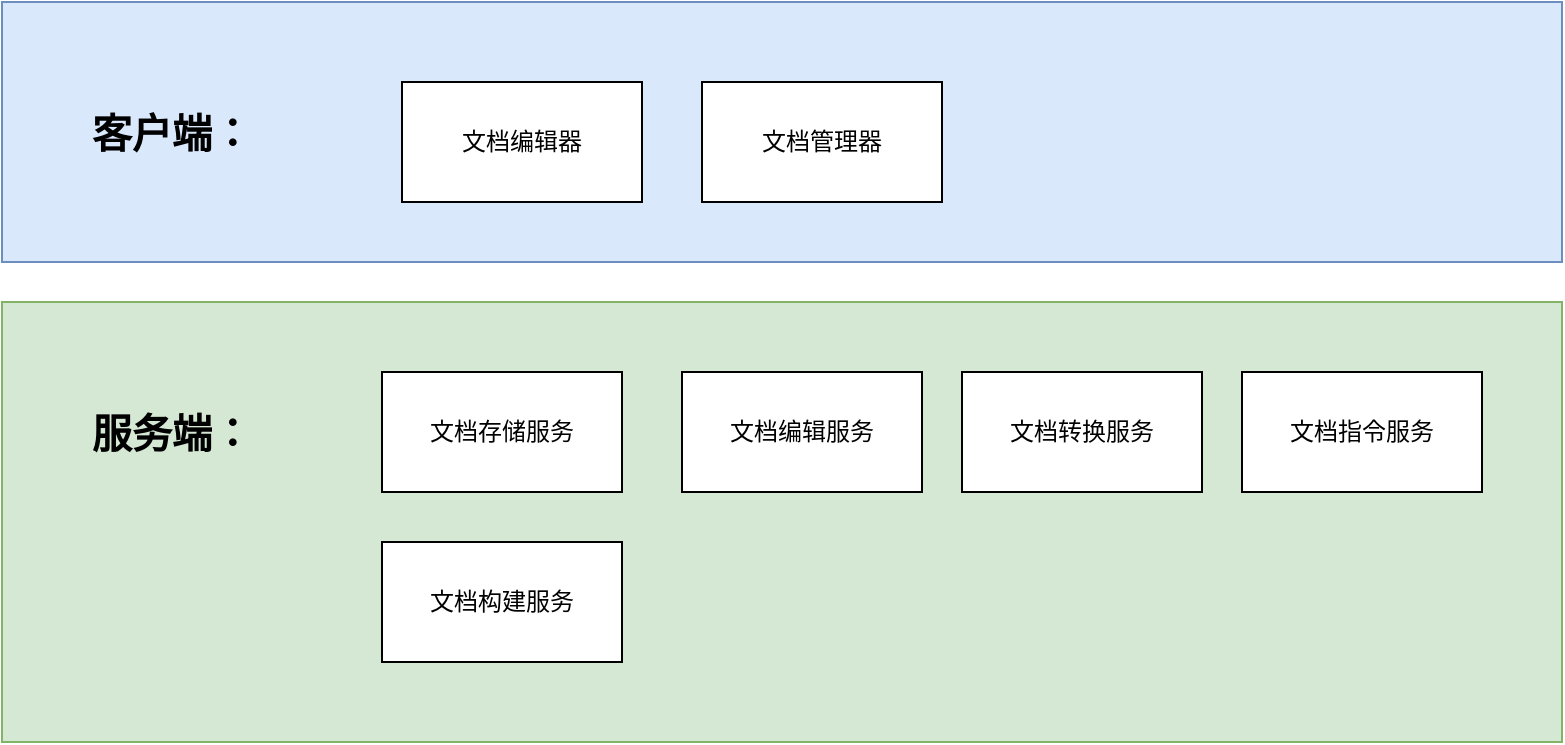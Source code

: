 <mxfile version="22.1.11" type="github" pages="11">
  <diagram id="jjJoAGcETn4_lGOuAO_D" name="服务结构">
    <mxGraphModel dx="1434" dy="780" grid="1" gridSize="10" guides="1" tooltips="1" connect="1" arrows="1" fold="1" page="1" pageScale="1" pageWidth="850" pageHeight="1100" math="0" shadow="0">
      <root>
        <mxCell id="0" />
        <mxCell id="1" parent="0" />
        <mxCell id="VNbqlv17re6pulLL7oan-1" value="" style="rounded=0;whiteSpace=wrap;html=1;fillColor=#dae8fc;strokeColor=#6c8ebf;" vertex="1" parent="1">
          <mxGeometry x="40" y="150" width="780" height="130" as="geometry" />
        </mxCell>
        <mxCell id="VNbqlv17re6pulLL7oan-2" value="文档管理器" style="rounded=0;whiteSpace=wrap;html=1;" vertex="1" parent="1">
          <mxGeometry x="390" y="190" width="120" height="60" as="geometry" />
        </mxCell>
        <mxCell id="VNbqlv17re6pulLL7oan-3" value="文档编辑器" style="rounded=0;whiteSpace=wrap;html=1;" vertex="1" parent="1">
          <mxGeometry x="240" y="190" width="120" height="60" as="geometry" />
        </mxCell>
        <mxCell id="VNbqlv17re6pulLL7oan-4" value="&lt;b&gt;&lt;font style=&quot;font-size: 20px;&quot;&gt;客户端：&lt;/font&gt;&lt;/b&gt;" style="text;html=1;strokeColor=none;fillColor=none;align=center;verticalAlign=middle;whiteSpace=wrap;rounded=0;" vertex="1" parent="1">
          <mxGeometry x="80" y="197.5" width="90" height="35" as="geometry" />
        </mxCell>
        <mxCell id="VNbqlv17re6pulLL7oan-5" value="" style="rounded=0;whiteSpace=wrap;html=1;fillColor=#d5e8d4;strokeColor=#82b366;" vertex="1" parent="1">
          <mxGeometry x="40" y="300" width="780" height="220" as="geometry" />
        </mxCell>
        <mxCell id="VNbqlv17re6pulLL7oan-6" value="文档转换服务" style="rounded=0;whiteSpace=wrap;html=1;" vertex="1" parent="1">
          <mxGeometry x="520" y="335" width="120" height="60" as="geometry" />
        </mxCell>
        <mxCell id="VNbqlv17re6pulLL7oan-7" value="文档编辑服务" style="rounded=0;whiteSpace=wrap;html=1;" vertex="1" parent="1">
          <mxGeometry x="380" y="335" width="120" height="60" as="geometry" />
        </mxCell>
        <mxCell id="VNbqlv17re6pulLL7oan-8" value="&lt;b&gt;&lt;font style=&quot;font-size: 20px;&quot;&gt;服务端：&lt;/font&gt;&lt;/b&gt;" style="text;html=1;strokeColor=none;fillColor=none;align=center;verticalAlign=middle;whiteSpace=wrap;rounded=0;" vertex="1" parent="1">
          <mxGeometry x="80" y="347.5" width="90" height="35" as="geometry" />
        </mxCell>
        <mxCell id="VNbqlv17re6pulLL7oan-9" value="文档存储服务" style="rounded=0;whiteSpace=wrap;html=1;" vertex="1" parent="1">
          <mxGeometry x="230" y="335" width="120" height="60" as="geometry" />
        </mxCell>
        <mxCell id="VNbqlv17re6pulLL7oan-10" value="文档指令服务" style="rounded=0;whiteSpace=wrap;html=1;" vertex="1" parent="1">
          <mxGeometry x="660" y="335" width="120" height="60" as="geometry" />
        </mxCell>
        <mxCell id="VNbqlv17re6pulLL7oan-11" value="文档构建服务" style="rounded=0;whiteSpace=wrap;html=1;" vertex="1" parent="1">
          <mxGeometry x="230" y="420" width="120" height="60" as="geometry" />
        </mxCell>
      </root>
    </mxGraphModel>
  </diagram>
  <diagram id="TsJ3TyqB4BUca0CiZqXi" name="文档打开">
    <mxGraphModel dx="1434" dy="780" grid="1" gridSize="10" guides="1" tooltips="1" connect="1" arrows="1" fold="1" page="1" pageScale="1" pageWidth="850" pageHeight="1100" math="0" shadow="0">
      <root>
        <mxCell id="0" />
        <mxCell id="1" parent="0" />
        <mxCell id="KJjlqEvWMR2JZxIpo2Jw-19" value="" style="group" vertex="1" connectable="0" parent="1">
          <mxGeometry x="40" y="90" width="740" height="280" as="geometry" />
        </mxCell>
        <mxCell id="KJjlqEvWMR2JZxIpo2Jw-18" value="" style="rounded=0;whiteSpace=wrap;html=1;" vertex="1" parent="KJjlqEvWMR2JZxIpo2Jw-19">
          <mxGeometry width="740" height="280" as="geometry" />
        </mxCell>
        <mxCell id="KJjlqEvWMR2JZxIpo2Jw-17" value="" style="group" vertex="1" connectable="0" parent="KJjlqEvWMR2JZxIpo2Jw-19">
          <mxGeometry width="705" height="270" as="geometry" />
        </mxCell>
        <mxCell id="FWReN5MLKZBX4V6hHu6m-1" value="文档编辑器" style="rounded=0;whiteSpace=wrap;html=1;" vertex="1" parent="KJjlqEvWMR2JZxIpo2Jw-17">
          <mxGeometry x="210" y="70" width="120" height="60" as="geometry" />
        </mxCell>
        <mxCell id="FWReN5MLKZBX4V6hHu6m-2" value="文档存储服务" style="rounded=0;whiteSpace=wrap;html=1;" vertex="1" parent="KJjlqEvWMR2JZxIpo2Jw-17">
          <mxGeometry x="585" y="70" width="120" height="60" as="geometry" />
        </mxCell>
        <mxCell id="KJjlqEvWMR2JZxIpo2Jw-3" value="3" style="edgeStyle=orthogonalEdgeStyle;rounded=0;orthogonalLoop=1;jettySize=auto;html=1;entryX=0;entryY=0.5;entryDx=0;entryDy=0;" edge="1" parent="KJjlqEvWMR2JZxIpo2Jw-17" source="FWReN5MLKZBX4V6hHu6m-4" target="FWReN5MLKZBX4V6hHu6m-2">
          <mxGeometry relative="1" as="geometry" />
        </mxCell>
        <mxCell id="FWReN5MLKZBX4V6hHu6m-4" value="文档编辑服务" style="rounded=0;whiteSpace=wrap;html=1;" vertex="1" parent="KJjlqEvWMR2JZxIpo2Jw-17">
          <mxGeometry x="395" y="70" width="120" height="60" as="geometry" />
        </mxCell>
        <mxCell id="KJjlqEvWMR2JZxIpo2Jw-2" style="edgeStyle=orthogonalEdgeStyle;rounded=0;orthogonalLoop=1;jettySize=auto;html=1;entryX=0;entryY=0.5;entryDx=0;entryDy=0;" edge="1" parent="KJjlqEvWMR2JZxIpo2Jw-17" source="FWReN5MLKZBX4V6hHu6m-1" target="FWReN5MLKZBX4V6hHu6m-4">
          <mxGeometry relative="1" as="geometry" />
        </mxCell>
        <mxCell id="KJjlqEvWMR2JZxIpo2Jw-7" value="2" style="edgeLabel;html=1;align=center;verticalAlign=middle;resizable=0;points=[];" vertex="1" connectable="0" parent="KJjlqEvWMR2JZxIpo2Jw-2">
          <mxGeometry x="-0.015" y="3" relative="1" as="geometry">
            <mxPoint as="offset" />
          </mxGeometry>
        </mxCell>
        <mxCell id="KJjlqEvWMR2JZxIpo2Jw-4" style="edgeStyle=orthogonalEdgeStyle;rounded=0;orthogonalLoop=1;jettySize=auto;html=1;entryX=0.5;entryY=1;entryDx=0;entryDy=0;" edge="1" parent="KJjlqEvWMR2JZxIpo2Jw-17" source="FWReN5MLKZBX4V6hHu6m-2" target="FWReN5MLKZBX4V6hHu6m-4">
          <mxGeometry relative="1" as="geometry">
            <Array as="points">
              <mxPoint x="645" y="160" />
              <mxPoint x="455" y="160" />
            </Array>
          </mxGeometry>
        </mxCell>
        <mxCell id="KJjlqEvWMR2JZxIpo2Jw-5" value="4" style="edgeLabel;html=1;align=center;verticalAlign=middle;resizable=0;points=[];" vertex="1" connectable="0" parent="KJjlqEvWMR2JZxIpo2Jw-4">
          <mxGeometry x="-0.128" y="1" relative="1" as="geometry">
            <mxPoint as="offset" />
          </mxGeometry>
        </mxCell>
        <mxCell id="KJjlqEvWMR2JZxIpo2Jw-11" style="edgeStyle=orthogonalEdgeStyle;rounded=0;orthogonalLoop=1;jettySize=auto;html=1;entryX=0.5;entryY=1;entryDx=0;entryDy=0;" edge="1" parent="KJjlqEvWMR2JZxIpo2Jw-17" source="KJjlqEvWMR2JZxIpo2Jw-8" target="FWReN5MLKZBX4V6hHu6m-1">
          <mxGeometry relative="1" as="geometry" />
        </mxCell>
        <mxCell id="KJjlqEvWMR2JZxIpo2Jw-12" value="6" style="edgeLabel;html=1;align=center;verticalAlign=middle;resizable=0;points=[];" vertex="1" connectable="0" parent="KJjlqEvWMR2JZxIpo2Jw-11">
          <mxGeometry x="0.294" y="-3" relative="1" as="geometry">
            <mxPoint as="offset" />
          </mxGeometry>
        </mxCell>
        <mxCell id="KJjlqEvWMR2JZxIpo2Jw-8" value="office open XML&lt;br&gt;&amp;nbsp;转换" style="rounded=0;whiteSpace=wrap;html=1;" vertex="1" parent="KJjlqEvWMR2JZxIpo2Jw-17">
          <mxGeometry x="395" y="210" width="120" height="60" as="geometry" />
        </mxCell>
        <mxCell id="KJjlqEvWMR2JZxIpo2Jw-9" value="" style="edgeStyle=orthogonalEdgeStyle;rounded=0;orthogonalLoop=1;jettySize=auto;html=1;" edge="1" parent="KJjlqEvWMR2JZxIpo2Jw-17" source="FWReN5MLKZBX4V6hHu6m-4" target="KJjlqEvWMR2JZxIpo2Jw-8">
          <mxGeometry relative="1" as="geometry" />
        </mxCell>
        <mxCell id="KJjlqEvWMR2JZxIpo2Jw-10" value="5" style="edgeLabel;html=1;align=center;verticalAlign=middle;resizable=0;points=[];" vertex="1" connectable="0" parent="KJjlqEvWMR2JZxIpo2Jw-9">
          <mxGeometry x="0.125" y="1" relative="1" as="geometry">
            <mxPoint as="offset" />
          </mxGeometry>
        </mxCell>
        <mxCell id="KJjlqEvWMR2JZxIpo2Jw-14" style="edgeStyle=orthogonalEdgeStyle;rounded=0;orthogonalLoop=1;jettySize=auto;html=1;entryX=0;entryY=0.5;entryDx=0;entryDy=0;" edge="1" parent="KJjlqEvWMR2JZxIpo2Jw-17" source="KJjlqEvWMR2JZxIpo2Jw-13" target="FWReN5MLKZBX4V6hHu6m-1">
          <mxGeometry relative="1" as="geometry" />
        </mxCell>
        <mxCell id="KJjlqEvWMR2JZxIpo2Jw-15" value="1" style="edgeLabel;html=1;align=center;verticalAlign=middle;resizable=0;points=[];" vertex="1" connectable="0" parent="KJjlqEvWMR2JZxIpo2Jw-14">
          <mxGeometry x="0.156" y="3" relative="1" as="geometry">
            <mxPoint as="offset" />
          </mxGeometry>
        </mxCell>
        <mxCell id="KJjlqEvWMR2JZxIpo2Jw-13" value="浏览器获取到文件地址" style="rounded=1;whiteSpace=wrap;html=1;" vertex="1" parent="KJjlqEvWMR2JZxIpo2Jw-17">
          <mxGeometry y="70" width="120" height="60" as="geometry" />
        </mxCell>
        <mxCell id="KJjlqEvWMR2JZxIpo2Jw-16" value="&lt;b&gt;文件打开&lt;/b&gt;" style="rounded=0;whiteSpace=wrap;html=1;" vertex="1" parent="KJjlqEvWMR2JZxIpo2Jw-17">
          <mxGeometry width="110" height="40" as="geometry" />
        </mxCell>
      </root>
    </mxGraphModel>
  </diagram>
  <diagram id="6UX-AXKUCku49srmxX9f" name="文件保存">
    <mxGraphModel dx="1434" dy="780" grid="1" gridSize="10" guides="1" tooltips="1" connect="1" arrows="1" fold="1" page="1" pageScale="1" pageWidth="850" pageHeight="1100" math="0" shadow="0">
      <root>
        <mxCell id="0" />
        <mxCell id="1" parent="0" />
        <mxCell id="1UY3vQmzOoYVjs35csfe-1" value="" style="group" vertex="1" connectable="0" parent="1">
          <mxGeometry x="55" y="40" width="740" height="280" as="geometry" />
        </mxCell>
        <mxCell id="rvt5n_zUPxOkw2onl2UP-2" value="" style="rounded=0;whiteSpace=wrap;html=1;movable=0;resizable=0;rotatable=0;deletable=0;editable=0;locked=1;connectable=0;" vertex="1" parent="1UY3vQmzOoYVjs35csfe-1">
          <mxGeometry width="740" height="280" as="geometry" />
        </mxCell>
        <mxCell id="rvt5n_zUPxOkw2onl2UP-4" value="文档编辑服务&lt;br&gt;（发送文档编辑器到一个文档）" style="rounded=0;whiteSpace=wrap;html=1;" vertex="1" parent="1UY3vQmzOoYVjs35csfe-1">
          <mxGeometry x="210" y="70" width="120" height="60" as="geometry" />
        </mxCell>
        <mxCell id="rvt5n_zUPxOkw2onl2UP-38" style="edgeStyle=orthogonalEdgeStyle;rounded=0;orthogonalLoop=1;jettySize=auto;html=1;entryX=0.5;entryY=1;entryDx=0;entryDy=0;" edge="1" parent="1UY3vQmzOoYVjs35csfe-1" source="rvt5n_zUPxOkw2onl2UP-5" target="rvt5n_zUPxOkw2onl2UP-4">
          <mxGeometry relative="1" as="geometry">
            <Array as="points">
              <mxPoint x="675" y="210" />
              <mxPoint x="270" y="210" />
            </Array>
          </mxGeometry>
        </mxCell>
        <mxCell id="rvt5n_zUPxOkw2onl2UP-39" value="4. 从文档编辑服务下载所有保存的更改并将存储" style="edgeLabel;html=1;align=center;verticalAlign=middle;resizable=0;points=[];" vertex="1" connectable="0" parent="rvt5n_zUPxOkw2onl2UP-38">
          <mxGeometry x="-0.177" y="2" relative="1" as="geometry">
            <mxPoint as="offset" />
          </mxGeometry>
        </mxCell>
        <mxCell id="rvt5n_zUPxOkw2onl2UP-5" value="文档存储服务" style="rounded=0;whiteSpace=wrap;html=1;" vertex="1" parent="1UY3vQmzOoYVjs35csfe-1">
          <mxGeometry x="615" y="70" width="120" height="60" as="geometry" />
        </mxCell>
        <mxCell id="rvt5n_zUPxOkw2onl2UP-28" style="edgeStyle=orthogonalEdgeStyle;rounded=0;orthogonalLoop=1;jettySize=auto;html=1;entryX=0;entryY=0.5;entryDx=0;entryDy=0;" edge="1" parent="1UY3vQmzOoYVjs35csfe-1" source="rvt5n_zUPxOkw2onl2UP-7" target="rvt5n_zUPxOkw2onl2UP-5">
          <mxGeometry relative="1" as="geometry" />
        </mxCell>
        <mxCell id="rvt5n_zUPxOkw2onl2UP-40" value="3通知" style="edgeLabel;html=1;align=center;verticalAlign=middle;resizable=0;points=[];" vertex="1" connectable="0" parent="rvt5n_zUPxOkw2onl2UP-28">
          <mxGeometry x="-0.125" relative="1" as="geometry">
            <mxPoint as="offset" />
          </mxGeometry>
        </mxCell>
        <mxCell id="rvt5n_zUPxOkw2onl2UP-7" value="callbackUrl" style="rounded=0;whiteSpace=wrap;html=1;" vertex="1" parent="1UY3vQmzOoYVjs35csfe-1">
          <mxGeometry x="415" y="70" width="120" height="60" as="geometry" />
        </mxCell>
        <mxCell id="rvt5n_zUPxOkw2onl2UP-33" style="edgeStyle=orthogonalEdgeStyle;rounded=0;orthogonalLoop=1;jettySize=auto;html=1;entryX=0;entryY=0.5;entryDx=0;entryDy=0;" edge="1" parent="1UY3vQmzOoYVjs35csfe-1" source="rvt5n_zUPxOkw2onl2UP-4" target="rvt5n_zUPxOkw2onl2UP-7">
          <mxGeometry relative="1" as="geometry">
            <Array as="points">
              <mxPoint x="375" y="100" />
              <mxPoint x="375" y="100" />
            </Array>
          </mxGeometry>
        </mxCell>
        <mxCell id="rvt5n_zUPxOkw2onl2UP-36" value="2" style="edgeLabel;html=1;align=center;verticalAlign=middle;resizable=0;points=[];" vertex="1" connectable="0" parent="rvt5n_zUPxOkw2onl2UP-33">
          <mxGeometry x="0.664" y="-2" relative="1" as="geometry">
            <mxPoint x="-31" y="-2" as="offset" />
          </mxGeometry>
        </mxCell>
        <mxCell id="rvt5n_zUPxOkw2onl2UP-17" style="edgeStyle=orthogonalEdgeStyle;rounded=0;orthogonalLoop=1;jettySize=auto;html=1;entryX=0;entryY=0.5;entryDx=0;entryDy=0;" edge="1" parent="1UY3vQmzOoYVjs35csfe-1" source="rvt5n_zUPxOkw2onl2UP-19" target="rvt5n_zUPxOkw2onl2UP-4">
          <mxGeometry relative="1" as="geometry" />
        </mxCell>
        <mxCell id="rvt5n_zUPxOkw2onl2UP-18" value="1&lt;br&gt;&lt;span style=&quot;color: rgb(0, 0, 0); font-family: Helvetica; font-size: 12px; font-style: normal; font-variant-ligatures: normal; font-variant-caps: normal; font-weight: 400; letter-spacing: normal; orphans: 2; text-align: center; text-indent: 0px; text-transform: none; widows: 2; word-spacing: 0px; -webkit-text-stroke-width: 0px; background-color: rgb(251, 251, 251); text-decoration-thickness: initial; text-decoration-style: initial; text-decoration-color: initial; float: none; display: inline !important;&quot;&gt;修改内容&lt;/span&gt;&lt;br&gt;" style="edgeLabel;html=1;align=center;verticalAlign=middle;resizable=0;points=[];" vertex="1" connectable="0" parent="rvt5n_zUPxOkw2onl2UP-17">
          <mxGeometry x="0.156" y="3" relative="1" as="geometry">
            <mxPoint x="-17" y="3" as="offset" />
          </mxGeometry>
        </mxCell>
        <mxCell id="rvt5n_zUPxOkw2onl2UP-19" value="用户在文档编辑器修改内容" style="rounded=1;whiteSpace=wrap;html=1;" vertex="1" parent="1UY3vQmzOoYVjs35csfe-1">
          <mxGeometry y="70" width="120" height="60" as="geometry" />
        </mxCell>
        <mxCell id="rvt5n_zUPxOkw2onl2UP-20" value="&lt;b&gt;文件保存&lt;/b&gt;" style="rounded=0;whiteSpace=wrap;html=1;" vertex="1" parent="1UY3vQmzOoYVjs35csfe-1">
          <mxGeometry width="110" height="40" as="geometry" />
        </mxCell>
        <mxCell id="rvt5n_zUPxOkw2onl2UP-25" style="edgeStyle=orthogonalEdgeStyle;rounded=0;orthogonalLoop=1;jettySize=auto;html=1;" edge="1" parent="1UY3vQmzOoYVjs35csfe-1" source="rvt5n_zUPxOkw2onl2UP-23" target="rvt5n_zUPxOkw2onl2UP-4">
          <mxGeometry relative="1" as="geometry">
            <Array as="points">
              <mxPoint x="245" y="200" />
            </Array>
          </mxGeometry>
        </mxCell>
        <mxCell id="rvt5n_zUPxOkw2onl2UP-26" value="监听（收集变化）" style="edgeLabel;html=1;align=center;verticalAlign=middle;resizable=0;points=[];" vertex="1" connectable="0" parent="rvt5n_zUPxOkw2onl2UP-25">
          <mxGeometry x="-0.48" y="3" relative="1" as="geometry">
            <mxPoint as="offset" />
          </mxGeometry>
        </mxCell>
        <mxCell id="rvt5n_zUPxOkw2onl2UP-23" value="用户关闭文档编辑器" style="rounded=1;whiteSpace=wrap;html=1;" vertex="1" parent="1UY3vQmzOoYVjs35csfe-1">
          <mxGeometry y="160" width="120" height="60" as="geometry" />
        </mxCell>
      </root>
    </mxGraphModel>
  </diagram>
  <diagram id="yKmNhGxl70IAp-7b54CH" name="文件重命名">
    <mxGraphModel dx="1434" dy="780" grid="1" gridSize="10" guides="1" tooltips="1" connect="1" arrows="1" fold="1" page="1" pageScale="1" pageWidth="850" pageHeight="1100" math="0" shadow="0">
      <root>
        <mxCell id="0" />
        <mxCell id="1" parent="0" />
        <mxCell id="krCj7BYvx90E2-AuG5VL-1" value="" style="group" vertex="1" connectable="0" parent="1">
          <mxGeometry x="70" y="50" width="740" height="280" as="geometry" />
        </mxCell>
        <mxCell id="krCj7BYvx90E2-AuG5VL-2" value="" style="rounded=0;whiteSpace=wrap;html=1;" vertex="1" parent="krCj7BYvx90E2-AuG5VL-1">
          <mxGeometry width="740" height="280" as="geometry" />
        </mxCell>
        <mxCell id="krCj7BYvx90E2-AuG5VL-3" value="文档管理器" style="rounded=0;whiteSpace=wrap;html=1;" vertex="1" parent="krCj7BYvx90E2-AuG5VL-1">
          <mxGeometry x="210" y="70" width="120" height="60" as="geometry" />
        </mxCell>
        <mxCell id="krCj7BYvx90E2-AuG5VL-4" style="edgeStyle=orthogonalEdgeStyle;rounded=0;orthogonalLoop=1;jettySize=auto;html=1;entryX=0.5;entryY=1;entryDx=0;entryDy=0;" edge="1" parent="krCj7BYvx90E2-AuG5VL-1" source="krCj7BYvx90E2-AuG5VL-6" target="krCj7BYvx90E2-AuG5VL-13">
          <mxGeometry relative="1" as="geometry">
            <Array as="points">
              <mxPoint x="645" y="170" />
              <mxPoint x="60" y="170" />
            </Array>
          </mxGeometry>
        </mxCell>
        <mxCell id="krCj7BYvx90E2-AuG5VL-5" value="4. 发送给编辑器" style="edgeLabel;html=1;align=center;verticalAlign=middle;resizable=0;points=[];" vertex="1" connectable="0" parent="krCj7BYvx90E2-AuG5VL-4">
          <mxGeometry x="0.011" y="-1" relative="1" as="geometry">
            <mxPoint as="offset" />
          </mxGeometry>
        </mxCell>
        <mxCell id="krCj7BYvx90E2-AuG5VL-6" value="文档编辑服务" style="rounded=0;whiteSpace=wrap;html=1;" vertex="1" parent="krCj7BYvx90E2-AuG5VL-1">
          <mxGeometry x="585" y="70" width="120" height="60" as="geometry" />
        </mxCell>
        <mxCell id="krCj7BYvx90E2-AuG5VL-7" value="3" style="edgeStyle=orthogonalEdgeStyle;rounded=0;orthogonalLoop=1;jettySize=auto;html=1;entryX=0;entryY=0.5;entryDx=0;entryDy=0;" edge="1" parent="krCj7BYvx90E2-AuG5VL-1" source="krCj7BYvx90E2-AuG5VL-8" target="krCj7BYvx90E2-AuG5VL-6">
          <mxGeometry relative="1" as="geometry" />
        </mxCell>
        <mxCell id="krCj7BYvx90E2-AuG5VL-8" value="文档存储服务器&lt;br style=&quot;border-color: var(--border-color);&quot;&gt;（mio,sqlBase）&lt;br style=&quot;border-color: var(--border-color);&quot;&gt;这里重命名" style="rounded=0;whiteSpace=wrap;html=1;" vertex="1" parent="krCj7BYvx90E2-AuG5VL-1">
          <mxGeometry x="395" y="70" width="120" height="60" as="geometry" />
        </mxCell>
        <mxCell id="krCj7BYvx90E2-AuG5VL-9" style="edgeStyle=orthogonalEdgeStyle;rounded=0;orthogonalLoop=1;jettySize=auto;html=1;entryX=0;entryY=0.5;entryDx=0;entryDy=0;" edge="1" parent="krCj7BYvx90E2-AuG5VL-1" source="krCj7BYvx90E2-AuG5VL-3" target="krCj7BYvx90E2-AuG5VL-8">
          <mxGeometry relative="1" as="geometry" />
        </mxCell>
        <mxCell id="krCj7BYvx90E2-AuG5VL-10" value="2" style="edgeLabel;html=1;align=center;verticalAlign=middle;resizable=0;points=[];" vertex="1" connectable="0" parent="krCj7BYvx90E2-AuG5VL-9">
          <mxGeometry x="-0.015" y="3" relative="1" as="geometry">
            <mxPoint as="offset" />
          </mxGeometry>
        </mxCell>
        <mxCell id="krCj7BYvx90E2-AuG5VL-11" style="edgeStyle=orthogonalEdgeStyle;rounded=0;orthogonalLoop=1;jettySize=auto;html=1;entryX=0;entryY=0.5;entryDx=0;entryDy=0;" edge="1" parent="krCj7BYvx90E2-AuG5VL-1" source="krCj7BYvx90E2-AuG5VL-13" target="krCj7BYvx90E2-AuG5VL-3">
          <mxGeometry relative="1" as="geometry" />
        </mxCell>
        <mxCell id="krCj7BYvx90E2-AuG5VL-12" value="1" style="edgeLabel;html=1;align=center;verticalAlign=middle;resizable=0;points=[];" vertex="1" connectable="0" parent="krCj7BYvx90E2-AuG5VL-11">
          <mxGeometry x="0.156" y="3" relative="1" as="geometry">
            <mxPoint as="offset" />
          </mxGeometry>
        </mxCell>
        <mxCell id="krCj7BYvx90E2-AuG5VL-13" value="文档编辑器&lt;br style=&quot;border-color: var(--border-color);&quot;&gt;（定义新名称）" style="rounded=1;whiteSpace=wrap;html=1;" vertex="1" parent="krCj7BYvx90E2-AuG5VL-1">
          <mxGeometry y="70" width="120" height="60" as="geometry" />
        </mxCell>
        <mxCell id="krCj7BYvx90E2-AuG5VL-14" value="&lt;b&gt;文档重命名&lt;/b&gt;" style="rounded=0;whiteSpace=wrap;html=1;" vertex="1" parent="krCj7BYvx90E2-AuG5VL-1">
          <mxGeometry width="110" height="40" as="geometry" />
        </mxCell>
      </root>
    </mxGraphModel>
  </diagram>
  <diagram id="6m7lfMq0vUXFRUQv0ze0" name="协同编辑">
    <mxGraphModel dx="1434" dy="780" grid="1" gridSize="10" guides="1" tooltips="1" connect="1" arrows="1" fold="1" page="1" pageScale="1" pageWidth="850" pageHeight="1100" math="0" shadow="0">
      <root>
        <mxCell id="0" />
        <mxCell id="1" parent="0" />
        <mxCell id="bmB57eLDtsn-QtPmerGz-2" value="" style="rounded=0;whiteSpace=wrap;html=1;movable=0;resizable=0;rotatable=0;deletable=0;editable=0;locked=1;connectable=0;" vertex="1" parent="1">
          <mxGeometry x="55" y="40" width="740" height="280" as="geometry" />
        </mxCell>
        <mxCell id="bmB57eLDtsn-QtPmerGz-22" style="edgeStyle=orthogonalEdgeStyle;rounded=0;orthogonalLoop=1;jettySize=auto;html=1;" edge="1" parent="1" source="bmB57eLDtsn-QtPmerGz-3">
          <mxGeometry relative="1" as="geometry">
            <mxPoint x="470" y="140" as="targetPoint" />
          </mxGeometry>
        </mxCell>
        <mxCell id="bmB57eLDtsn-QtPmerGz-23" value="一些修改" style="edgeLabel;html=1;align=center;verticalAlign=middle;resizable=0;points=[];" vertex="1" connectable="0" parent="bmB57eLDtsn-QtPmerGz-22">
          <mxGeometry x="-0.345" y="1" relative="1" as="geometry">
            <mxPoint x="12" y="1" as="offset" />
          </mxGeometry>
        </mxCell>
        <mxCell id="bmB57eLDtsn-QtPmerGz-3" value="文档编辑器" style="rounded=0;whiteSpace=wrap;html=1;" vertex="1" parent="1">
          <mxGeometry x="265" y="110" width="120" height="60" as="geometry" />
        </mxCell>
        <mxCell id="bmB57eLDtsn-QtPmerGz-21" style="edgeStyle=orthogonalEdgeStyle;rounded=0;orthogonalLoop=1;jettySize=auto;html=1;entryX=1;entryY=0.5;entryDx=0;entryDy=0;" edge="1" parent="1" source="bmB57eLDtsn-QtPmerGz-9" target="bmB57eLDtsn-QtPmerGz-19">
          <mxGeometry relative="1" as="geometry">
            <Array as="points">
              <mxPoint x="530" y="230" />
            </Array>
          </mxGeometry>
        </mxCell>
        <mxCell id="bmB57eLDtsn-QtPmerGz-24" value="用户1修改发送" style="edgeLabel;html=1;align=center;verticalAlign=middle;resizable=0;points=[];" vertex="1" connectable="0" parent="bmB57eLDtsn-QtPmerGz-21">
          <mxGeometry x="-0.171" y="-1" relative="1" as="geometry">
            <mxPoint as="offset" />
          </mxGeometry>
        </mxCell>
        <mxCell id="bmB57eLDtsn-QtPmerGz-9" value="文档编辑服务" style="rounded=0;whiteSpace=wrap;html=1;" vertex="1" parent="1">
          <mxGeometry x="470" y="110" width="120" height="60" as="geometry" />
        </mxCell>
        <mxCell id="bmB57eLDtsn-QtPmerGz-12" style="edgeStyle=orthogonalEdgeStyle;rounded=0;orthogonalLoop=1;jettySize=auto;html=1;entryX=0;entryY=0.5;entryDx=0;entryDy=0;" edge="1" parent="1" source="bmB57eLDtsn-QtPmerGz-14" target="bmB57eLDtsn-QtPmerGz-3">
          <mxGeometry relative="1" as="geometry" />
        </mxCell>
        <mxCell id="bmB57eLDtsn-QtPmerGz-20" value="同一个key" style="edgeLabel;html=1;align=center;verticalAlign=middle;resizable=0;points=[];" vertex="1" connectable="0" parent="bmB57eLDtsn-QtPmerGz-12">
          <mxGeometry x="-0.156" y="-1" relative="1" as="geometry">
            <mxPoint as="offset" />
          </mxGeometry>
        </mxCell>
        <mxCell id="bmB57eLDtsn-QtPmerGz-14" value="用户1" style="rounded=1;whiteSpace=wrap;html=1;" vertex="1" parent="1">
          <mxGeometry x="55" y="110" width="120" height="60" as="geometry" />
        </mxCell>
        <mxCell id="bmB57eLDtsn-QtPmerGz-15" value="&lt;b&gt;协同编辑&lt;/b&gt;" style="rounded=0;whiteSpace=wrap;html=1;" vertex="1" parent="1">
          <mxGeometry x="55" y="40" width="110" height="40" as="geometry" />
        </mxCell>
        <mxCell id="bmB57eLDtsn-QtPmerGz-19" value="用户2" style="rounded=1;whiteSpace=wrap;html=1;" vertex="1" parent="1">
          <mxGeometry x="55" y="200" width="120" height="60" as="geometry" />
        </mxCell>
      </root>
    </mxGraphModel>
  </diagram>
  <diagram id="KWFSRSAb9N4_-ixs_jk9" name="文档历史记录">
    <mxGraphModel dx="1434" dy="780" grid="1" gridSize="10" guides="1" tooltips="1" connect="1" arrows="1" fold="1" page="1" pageScale="1" pageWidth="850" pageHeight="1100" math="0" shadow="0">
      <root>
        <mxCell id="0" />
        <mxCell id="1" parent="0" />
        <mxCell id="Rd1CTkHApVJbFv0q4xSA-13" value="" style="rounded=0;whiteSpace=wrap;html=1;movable=0;resizable=0;rotatable=0;deletable=0;editable=0;locked=1;connectable=0;" vertex="1" parent="1">
          <mxGeometry x="60" y="40" width="740" height="330" as="geometry" />
        </mxCell>
        <mxCell id="Rd1CTkHApVJbFv0q4xSA-29" style="edgeStyle=orthogonalEdgeStyle;rounded=0;orthogonalLoop=1;jettySize=auto;html=1;entryX=0;entryY=0.5;entryDx=0;entryDy=0;" edge="1" parent="1" source="Rd1CTkHApVJbFv0q4xSA-16" target="Rd1CTkHApVJbFv0q4xSA-19">
          <mxGeometry relative="1" as="geometry" />
        </mxCell>
        <mxCell id="Rd1CTkHApVJbFv0q4xSA-33" value="2" style="edgeLabel;html=1;align=center;verticalAlign=middle;resizable=0;points=[];" vertex="1" connectable="0" parent="Rd1CTkHApVJbFv0q4xSA-29">
          <mxGeometry x="-0.067" y="2" relative="1" as="geometry">
            <mxPoint as="offset" />
          </mxGeometry>
        </mxCell>
        <mxCell id="Rd1CTkHApVJbFv0q4xSA-37" value="" style="edgeStyle=orthogonalEdgeStyle;rounded=0;orthogonalLoop=1;jettySize=auto;html=1;" edge="1" parent="1" source="Rd1CTkHApVJbFv0q4xSA-16" target="Rd1CTkHApVJbFv0q4xSA-36">
          <mxGeometry relative="1" as="geometry" />
        </mxCell>
        <mxCell id="Rd1CTkHApVJbFv0q4xSA-38" value="4.发送选定版本文件链接" style="edgeLabel;html=1;align=center;verticalAlign=middle;resizable=0;points=[];" vertex="1" connectable="0" parent="Rd1CTkHApVJbFv0q4xSA-37">
          <mxGeometry x="0.033" y="-1" relative="1" as="geometry">
            <mxPoint as="offset" />
          </mxGeometry>
        </mxCell>
        <mxCell id="Rd1CTkHApVJbFv0q4xSA-16" value="文档存储服务" style="rounded=0;whiteSpace=wrap;html=1;" vertex="1" parent="1">
          <mxGeometry x="310" y="170" width="120" height="60" as="geometry" />
        </mxCell>
        <mxCell id="Rd1CTkHApVJbFv0q4xSA-30" style="edgeStyle=orthogonalEdgeStyle;rounded=0;orthogonalLoop=1;jettySize=auto;html=1;entryX=0.5;entryY=1;entryDx=0;entryDy=0;" edge="1" parent="1" source="Rd1CTkHApVJbFv0q4xSA-19" target="Rd1CTkHApVJbFv0q4xSA-16">
          <mxGeometry relative="1" as="geometry">
            <Array as="points">
              <mxPoint x="550" y="270" />
              <mxPoint x="370" y="270" />
            </Array>
          </mxGeometry>
        </mxCell>
        <mxCell id="Rd1CTkHApVJbFv0q4xSA-31" value="3.请求选定版本信息连接" style="edgeLabel;html=1;align=center;verticalAlign=middle;resizable=0;points=[];" vertex="1" connectable="0" parent="Rd1CTkHApVJbFv0q4xSA-30">
          <mxGeometry x="-0.115" y="-4" relative="1" as="geometry">
            <mxPoint as="offset" />
          </mxGeometry>
        </mxCell>
        <mxCell id="Rd1CTkHApVJbFv0q4xSA-19" value="文档编辑器&lt;br&gt;显示版本号列表" style="rounded=0;whiteSpace=wrap;html=1;" vertex="1" parent="1">
          <mxGeometry x="490" y="170" width="120" height="60" as="geometry" />
        </mxCell>
        <mxCell id="Rd1CTkHApVJbFv0q4xSA-20" style="edgeStyle=orthogonalEdgeStyle;rounded=0;orthogonalLoop=1;jettySize=auto;html=1;entryX=0;entryY=0.5;entryDx=0;entryDy=0;" edge="1" parent="1" source="Rd1CTkHApVJbFv0q4xSA-22" target="Rd1CTkHApVJbFv0q4xSA-16">
          <mxGeometry relative="1" as="geometry" />
        </mxCell>
        <mxCell id="Rd1CTkHApVJbFv0q4xSA-32" value="1" style="edgeLabel;html=1;align=center;verticalAlign=middle;resizable=0;points=[];" vertex="1" connectable="0" parent="Rd1CTkHApVJbFv0q4xSA-20">
          <mxGeometry x="-0.044" y="-2" relative="1" as="geometry">
            <mxPoint as="offset" />
          </mxGeometry>
        </mxCell>
        <mxCell id="Rd1CTkHApVJbFv0q4xSA-22" value="文档编辑器&lt;br&gt;(版本历史按钮)" style="rounded=1;whiteSpace=wrap;html=1;" vertex="1" parent="1">
          <mxGeometry x="100" y="170" width="120" height="60" as="geometry" />
        </mxCell>
        <mxCell id="Rd1CTkHApVJbFv0q4xSA-23" value="&lt;b&gt;文档历史&lt;/b&gt;" style="rounded=0;whiteSpace=wrap;html=1;" vertex="1" parent="1">
          <mxGeometry x="60" y="40" width="110" height="40" as="geometry" />
        </mxCell>
        <mxCell id="Rd1CTkHApVJbFv0q4xSA-36" value="文档编辑器&lt;br&gt;（显示选定文档版本）" style="rounded=0;whiteSpace=wrap;html=1;" vertex="1" parent="1">
          <mxGeometry x="310" y="50" width="120" height="60" as="geometry" />
        </mxCell>
      </root>
    </mxGraphModel>
  </diagram>
  <diagram id="sMD8rr6DZ-J4-xkLrUH6" name="CommandService">
    <mxGraphModel dx="1434" dy="780" grid="1" gridSize="10" guides="1" tooltips="1" connect="1" arrows="1" fold="1" page="1" pageScale="1" pageWidth="850" pageHeight="1100" math="0" shadow="0">
      <root>
        <mxCell id="0" />
        <mxCell id="1" parent="0" />
        <mxCell id="scXBVsKupUYc1fgvArX5-5" style="edgeStyle=orthogonalEdgeStyle;rounded=0;orthogonalLoop=1;jettySize=auto;html=1;entryX=0;entryY=0.5;entryDx=0;entryDy=0;" parent="1" source="vm7K6SFAehFfyD0kpyEC-4" target="YL6jFPio73tcMdtBlWkF-2" edge="1">
          <mxGeometry relative="1" as="geometry" />
        </mxCell>
        <mxCell id="vm7K6SFAehFfyD0kpyEC-4" value="commandService" style="swimlane;whiteSpace=wrap;html=1;" parent="1" vertex="1">
          <mxGeometry x="50" y="80" width="190" height="120" as="geometry" />
        </mxCell>
        <mxCell id="YL6jFPio73tcMdtBlWkF-1" style="edgeStyle=orthogonalEdgeStyle;rounded=0;orthogonalLoop=1;jettySize=auto;html=1;entryX=0.5;entryY=0;entryDx=0;entryDy=0;" parent="vm7K6SFAehFfyD0kpyEC-4" source="vm7K6SFAehFfyD0kpyEC-5" target="vm7K6SFAehFfyD0kpyEC-6" edge="1">
          <mxGeometry relative="1" as="geometry" />
        </mxCell>
        <mxCell id="vm7K6SFAehFfyD0kpyEC-5" value="检测ip地址" style="rounded=0;whiteSpace=wrap;html=1;" parent="vm7K6SFAehFfyD0kpyEC-4" vertex="1">
          <mxGeometry x="35" y="29" width="110" height="37.5" as="geometry" />
        </mxCell>
        <mxCell id="vm7K6SFAehFfyD0kpyEC-6" value="文件大小限制" style="rounded=0;whiteSpace=wrap;html=1;" parent="vm7K6SFAehFfyD0kpyEC-4" vertex="1">
          <mxGeometry x="35" y="79" width="110" height="35" as="geometry" />
        </mxCell>
        <mxCell id="scXBVsKupUYc1fgvArX5-6" style="edgeStyle=orthogonalEdgeStyle;rounded=0;orthogonalLoop=1;jettySize=auto;html=1;entryX=0;entryY=0.5;entryDx=0;entryDy=0;" parent="1" source="YL6jFPio73tcMdtBlWkF-2" target="scXBVsKupUYc1fgvArX5-2" edge="1">
          <mxGeometry relative="1" as="geometry" />
        </mxCell>
        <mxCell id="YL6jFPio73tcMdtBlWkF-2" value="initFormRequest" style="swimlane;whiteSpace=wrap;html=1;" parent="1" vertex="1">
          <mxGeometry x="320" y="80" width="170" height="120" as="geometry" />
        </mxCell>
        <mxCell id="YL6jFPio73tcMdtBlWkF-3" style="edgeStyle=orthogonalEdgeStyle;rounded=0;orthogonalLoop=1;jettySize=auto;html=1;entryX=0.5;entryY=0;entryDx=0;entryDy=0;" parent="YL6jFPio73tcMdtBlWkF-2" edge="1">
          <mxGeometry relative="1" as="geometry">
            <mxPoint x="90" y="87.5" as="sourcePoint" />
          </mxGeometry>
        </mxCell>
        <mxCell id="scXBVsKupUYc1fgvArX5-1" value="初始化 tenant，docId，userId" style="text;html=1;strokeColor=none;fillColor=none;align=center;verticalAlign=middle;whiteSpace=wrap;rounded=0;" parent="YL6jFPio73tcMdtBlWkF-2" vertex="1">
          <mxGeometry x="10" y="30" width="150" height="100" as="geometry" />
        </mxCell>
        <mxCell id="scXBVsKupUYc1fgvArX5-10" value="" style="edgeStyle=orthogonalEdgeStyle;rounded=0;orthogonalLoop=1;jettySize=auto;html=1;" parent="1" source="scXBVsKupUYc1fgvArX5-2" target="scXBVsKupUYc1fgvArX5-7" edge="1">
          <mxGeometry relative="1" as="geometry" />
        </mxCell>
        <mxCell id="scXBVsKupUYc1fgvArX5-2" value="ctx.initTenantCache" style="swimlane;whiteSpace=wrap;html=1;" parent="1" vertex="1">
          <mxGeometry x="550" y="80" width="170" height="120" as="geometry" />
        </mxCell>
        <mxCell id="scXBVsKupUYc1fgvArX5-3" style="edgeStyle=orthogonalEdgeStyle;rounded=0;orthogonalLoop=1;jettySize=auto;html=1;entryX=0.5;entryY=0;entryDx=0;entryDy=0;" parent="scXBVsKupUYc1fgvArX5-2" edge="1">
          <mxGeometry relative="1" as="geometry">
            <mxPoint x="90" y="87.5" as="sourcePoint" />
          </mxGeometry>
        </mxCell>
        <mxCell id="scXBVsKupUYc1fgvArX5-4" value="根据配置信息tenant，&lt;br&gt;如果存在缓存文件，读取node的缓存文件（不存在则创建）" style="text;html=1;strokeColor=none;fillColor=none;align=center;verticalAlign=middle;whiteSpace=wrap;rounded=0;" parent="scXBVsKupUYc1fgvArX5-2" vertex="1">
          <mxGeometry x="10" y="30" width="150" height="100" as="geometry" />
        </mxCell>
        <mxCell id="lr_Avm0-GtG8C-bHsb6K-4" value="" style="edgeStyle=orthogonalEdgeStyle;rounded=0;orthogonalLoop=1;jettySize=auto;html=1;" parent="1" source="scXBVsKupUYc1fgvArX5-7" target="lr_Avm0-GtG8C-bHsb6K-1" edge="1">
          <mxGeometry relative="1" as="geometry" />
        </mxCell>
        <mxCell id="scXBVsKupUYc1fgvArX5-7" value="getRequestParams" style="swimlane;whiteSpace=wrap;html=1;" parent="1" vertex="1">
          <mxGeometry x="800" y="80" width="170" height="120" as="geometry" />
        </mxCell>
        <mxCell id="scXBVsKupUYc1fgvArX5-8" style="edgeStyle=orthogonalEdgeStyle;rounded=0;orthogonalLoop=1;jettySize=auto;html=1;entryX=0.5;entryY=0;entryDx=0;entryDy=0;" parent="scXBVsKupUYc1fgvArX5-7" edge="1">
          <mxGeometry relative="1" as="geometry">
            <mxPoint x="90" y="87.5" as="sourcePoint" />
          </mxGeometry>
        </mxCell>
        <mxCell id="scXBVsKupUYc1fgvArX5-9" value="根据配置信息，解析请求头参数(加解密)校验" style="text;html=1;strokeColor=none;fillColor=none;align=center;verticalAlign=middle;whiteSpace=wrap;rounded=0;" parent="scXBVsKupUYc1fgvArX5-7" vertex="1">
          <mxGeometry x="10" y="30" width="150" height="100" as="geometry" />
        </mxCell>
        <mxCell id="lr_Avm0-GtG8C-bHsb6K-8" value="" style="edgeStyle=orthogonalEdgeStyle;rounded=0;orthogonalLoop=1;jettySize=auto;html=1;" parent="1" source="lr_Avm0-GtG8C-bHsb6K-1" target="lr_Avm0-GtG8C-bHsb6K-5" edge="1">
          <mxGeometry relative="1" as="geometry" />
        </mxCell>
        <mxCell id="lr_Avm0-GtG8C-bHsb6K-1" value="commandHandle" style="swimlane;whiteSpace=wrap;html=1;" parent="1" vertex="1">
          <mxGeometry x="1050" y="80" width="170" height="120" as="geometry" />
        </mxCell>
        <mxCell id="lr_Avm0-GtG8C-bHsb6K-2" style="edgeStyle=orthogonalEdgeStyle;rounded=0;orthogonalLoop=1;jettySize=auto;html=1;entryX=0.5;entryY=0;entryDx=0;entryDy=0;" parent="lr_Avm0-GtG8C-bHsb6K-1" edge="1">
          <mxGeometry relative="1" as="geometry">
            <mxPoint x="90" y="87.5" as="sourcePoint" />
          </mxGeometry>
        </mxCell>
        <mxCell id="lr_Avm0-GtG8C-bHsb6K-3" value="服务器命令处理&lt;br&gt;（ctx，params,req,output&lt;span style=&quot;background-color: initial;&quot;&gt;）&lt;/span&gt;" style="text;html=1;strokeColor=none;fillColor=none;align=center;verticalAlign=middle;whiteSpace=wrap;rounded=0;" parent="lr_Avm0-GtG8C-bHsb6K-1" vertex="1">
          <mxGeometry x="10" y="30" width="150" height="100" as="geometry" />
        </mxCell>
        <mxCell id="lr_Avm0-GtG8C-bHsb6K-5" value="结束（output）" style="swimlane;whiteSpace=wrap;html=1;startSize=23;" parent="1" vertex="1">
          <mxGeometry x="1300" y="80" width="170" height="120" as="geometry" />
        </mxCell>
        <mxCell id="lr_Avm0-GtG8C-bHsb6K-6" style="edgeStyle=orthogonalEdgeStyle;rounded=0;orthogonalLoop=1;jettySize=auto;html=1;entryX=0.5;entryY=0;entryDx=0;entryDy=0;" parent="lr_Avm0-GtG8C-bHsb6K-5" edge="1">
          <mxGeometry relative="1" as="geometry">
            <mxPoint x="90" y="87.5" as="sourcePoint" />
          </mxGeometry>
        </mxCell>
        <mxCell id="lr_Avm0-GtG8C-bHsb6K-7" value="返回结果信息&lt;br&gt;{key,error,version}" style="text;html=1;strokeColor=none;fillColor=none;align=center;verticalAlign=middle;whiteSpace=wrap;rounded=0;" parent="lr_Avm0-GtG8C-bHsb6K-5" vertex="1">
          <mxGeometry x="20" y="30" width="130" height="60" as="geometry" />
        </mxCell>
        <mxCell id="3Y8jQIvo5wAgQ6eYn0zS-3" value="" style="edgeStyle=orthogonalEdgeStyle;rounded=0;orthogonalLoop=1;jettySize=auto;html=1;" parent="1" source="3Y8jQIvo5wAgQ6eYn0zS-1" target="3Y8jQIvo5wAgQ6eYn0zS-2" edge="1">
          <mxGeometry relative="1" as="geometry" />
        </mxCell>
        <mxCell id="3Y8jQIvo5wAgQ6eYn0zS-1" value="commandHandle（info）" style="swimlane;whiteSpace=wrap;html=1;" parent="1" vertex="1">
          <mxGeometry x="70" y="300" width="170" height="130" as="geometry" />
        </mxCell>
        <mxCell id="T5y0rLjNmdEULvwshvxN-3" value="database 没有文件说明没有被编辑过&lt;br&gt;" style="text;html=1;strokeColor=none;fillColor=none;align=left;verticalAlign=middle;whiteSpace=wrap;rounded=0;" parent="3Y8jQIvo5wAgQ6eYn0zS-1" vertex="1">
          <mxGeometry x="32.5" y="30" width="105" height="80" as="geometry" />
        </mxCell>
        <mxCell id="oeFGZcnehU2hMLoqn-nm-2" value="" style="edgeStyle=orthogonalEdgeStyle;rounded=0;orthogonalLoop=1;jettySize=auto;html=1;" parent="1" source="3Y8jQIvo5wAgQ6eYn0zS-2" target="oeFGZcnehU2hMLoqn-nm-1" edge="1">
          <mxGeometry relative="1" as="geometry" />
        </mxCell>
        <mxCell id="oeFGZcnehU2hMLoqn-nm-3" value="存在" style="edgeLabel;html=1;align=center;verticalAlign=middle;resizable=0;points=[];" parent="oeFGZcnehU2hMLoqn-nm-2" vertex="1" connectable="0">
          <mxGeometry x="0.167" y="2" relative="1" as="geometry">
            <mxPoint as="offset" />
          </mxGeometry>
        </mxCell>
        <mxCell id="kwkusTrrnCLp7X0xZnXZ-4" value="" style="edgeStyle=orthogonalEdgeStyle;rounded=0;orthogonalLoop=1;jettySize=auto;html=1;" parent="1" source="3Y8jQIvo5wAgQ6eYn0zS-2" target="kwkusTrrnCLp7X0xZnXZ-3" edge="1">
          <mxGeometry relative="1" as="geometry" />
        </mxCell>
        <mxCell id="kwkusTrrnCLp7X0xZnXZ-5" value="否" style="edgeLabel;html=1;align=center;verticalAlign=middle;resizable=0;points=[];" parent="kwkusTrrnCLp7X0xZnXZ-4" vertex="1" connectable="0">
          <mxGeometry x="-0.231" y="1" relative="1" as="geometry">
            <mxPoint as="offset" />
          </mxGeometry>
        </mxCell>
        <mxCell id="3Y8jQIvo5wAgQ6eYn0zS-2" value="判断数据库是否存在" style="rhombus;whiteSpace=wrap;html=1;fontStyle=1;startSize=23;" parent="1" vertex="1">
          <mxGeometry x="310" y="325" width="80" height="80" as="geometry" />
        </mxCell>
        <mxCell id="MqXaOLWZ_nBOd5WdEFG_-3" style="edgeStyle=orthogonalEdgeStyle;rounded=0;orthogonalLoop=1;jettySize=auto;html=1;" parent="1" source="oeFGZcnehU2hMLoqn-nm-1" target="MqXaOLWZ_nBOd5WdEFG_-1" edge="1">
          <mxGeometry relative="1" as="geometry" />
        </mxCell>
        <mxCell id="1JNXQoHF50Z2I4dLZMmx-8" value="" style="edgeStyle=orthogonalEdgeStyle;rounded=0;orthogonalLoop=1;jettySize=auto;html=1;" parent="1" source="oeFGZcnehU2hMLoqn-nm-1" target="1JNXQoHF50Z2I4dLZMmx-7" edge="1">
          <mxGeometry relative="1" as="geometry" />
        </mxCell>
        <mxCell id="oeFGZcnehU2hMLoqn-nm-1" value="绑定bindEvents&lt;br&gt;（创建bChangeBase）" style="whiteSpace=wrap;html=1;fontStyle=1;startSize=23;" parent="1" vertex="1">
          <mxGeometry x="505" y="335" width="120" height="60" as="geometry" />
        </mxCell>
        <mxCell id="MqXaOLWZ_nBOd5WdEFG_-1" value="1. 如果没有用户且没有更改，则发送状态“已关闭”并且不添加到数据库&lt;br style=&quot;border-color: var(--border-color);&quot;&gt;&lt;span style=&quot;&quot;&gt;2. 如果没有用户，但有更改，则发送没有用户的“正在编辑”状态，但将其添加到数据库中&lt;/span&gt;&lt;br style=&quot;border-color: var(--border-color);&quot;&gt;&lt;span style=&quot;&quot;&gt;3. 如果有用户，则只需添加到数据库中&lt;/span&gt;" style="text;html=1;align=left;verticalAlign=middle;resizable=0;points=[];autosize=1;strokeColor=none;fillColor=none;" parent="1" vertex="1">
          <mxGeometry x="320" y="230" width="490" height="60" as="geometry" />
        </mxCell>
        <mxCell id="Un9Qi8VwuYnLeSAtrX5k-11" value="" style="edgeStyle=orthogonalEdgeStyle;rounded=0;orthogonalLoop=1;jettySize=auto;html=1;" parent="1" source="1JNXQoHF50Z2I4dLZMmx-3" target="Un9Qi8VwuYnLeSAtrX5k-9" edge="1">
          <mxGeometry relative="1" as="geometry" />
        </mxCell>
        <mxCell id="1JNXQoHF50Z2I4dLZMmx-3" value="sendStatusDocument" style="swimlane;whiteSpace=wrap;html=1;" parent="1" vertex="1">
          <mxGeometry x="1100" y="300" width="160" height="130" as="geometry" />
        </mxCell>
        <mxCell id="pyxG8-SNXBPCMExc7HnW-1" value="database&amp;nbsp;更新" style="whiteSpace=wrap;html=1;" parent="1JNXQoHF50Z2I4dLZMmx-3" vertex="1">
          <mxGeometry x="10" y="40" width="120" height="60" as="geometry" />
        </mxCell>
        <mxCell id="1JNXQoHF50Z2I4dLZMmx-13" value="" style="edgeStyle=orthogonalEdgeStyle;rounded=0;orthogonalLoop=1;jettySize=auto;html=1;" parent="1" source="1JNXQoHF50Z2I4dLZMmx-7" target="1JNXQoHF50Z2I4dLZMmx-12" edge="1">
          <mxGeometry relative="1" as="geometry" />
        </mxCell>
        <mxCell id="kwkusTrrnCLp7X0xZnXZ-6" value="存在" style="edgeLabel;html=1;align=center;verticalAlign=middle;resizable=0;points=[];" parent="1JNXQoHF50Z2I4dLZMmx-13" vertex="1" connectable="0">
          <mxGeometry x="-0.225" y="3" relative="1" as="geometry">
            <mxPoint as="offset" />
          </mxGeometry>
        </mxCell>
        <mxCell id="kwkusTrrnCLp7X0xZnXZ-8" value="" style="edgeStyle=orthogonalEdgeStyle;rounded=0;orthogonalLoop=1;jettySize=auto;html=1;" parent="1" source="1JNXQoHF50Z2I4dLZMmx-7" target="kwkusTrrnCLp7X0xZnXZ-7" edge="1">
          <mxGeometry relative="1" as="geometry" />
        </mxCell>
        <mxCell id="kwkusTrrnCLp7X0xZnXZ-9" value="不存在" style="edgeLabel;html=1;align=center;verticalAlign=middle;resizable=0;points=[];" parent="kwkusTrrnCLp7X0xZnXZ-8" vertex="1" connectable="0">
          <mxGeometry x="-0.477" y="-1" relative="1" as="geometry">
            <mxPoint as="offset" />
          </mxGeometry>
        </mxCell>
        <mxCell id="1JNXQoHF50Z2I4dLZMmx-7" value="callBack&lt;br&gt;是否存在" style="rhombus;whiteSpace=wrap;html=1;fontStyle=1;startSize=23;" parent="1" vertex="1">
          <mxGeometry x="725" y="325" width="80" height="80" as="geometry" />
        </mxCell>
        <mxCell id="kwkusTrrnCLp7X0xZnXZ-18" style="edgeStyle=orthogonalEdgeStyle;rounded=0;orthogonalLoop=1;jettySize=auto;html=1;entryX=0.5;entryY=0;entryDx=0;entryDy=0;" parent="1" source="1JNXQoHF50Z2I4dLZMmx-12" target="kwkusTrrnCLp7X0xZnXZ-17" edge="1">
          <mxGeometry relative="1" as="geometry">
            <Array as="points">
              <mxPoint x="925" y="430" />
              <mxPoint x="1030" y="430" />
              <mxPoint x="1030" y="530" />
              <mxPoint x="1055" y="530" />
            </Array>
          </mxGeometry>
        </mxCell>
        <mxCell id="kwkusTrrnCLp7X0xZnXZ-20" value="没有通过" style="edgeLabel;html=1;align=center;verticalAlign=middle;resizable=0;points=[];" parent="kwkusTrrnCLp7X0xZnXZ-18" vertex="1" connectable="0">
          <mxGeometry x="-0.378" y="-2" relative="1" as="geometry">
            <mxPoint as="offset" />
          </mxGeometry>
        </mxCell>
        <mxCell id="Un9Qi8VwuYnLeSAtrX5k-17" style="edgeStyle=orthogonalEdgeStyle;rounded=0;orthogonalLoop=1;jettySize=auto;html=1;entryX=0;entryY=0.5;entryDx=0;entryDy=0;" parent="1" source="1JNXQoHF50Z2I4dLZMmx-12" target="1JNXQoHF50Z2I4dLZMmx-3" edge="1">
          <mxGeometry relative="1" as="geometry" />
        </mxCell>
        <mxCell id="Un9Qi8VwuYnLeSAtrX5k-18" value="通过" style="edgeLabel;html=1;align=center;verticalAlign=middle;resizable=0;points=[];" parent="Un9Qi8VwuYnLeSAtrX5k-17" vertex="1" connectable="0">
          <mxGeometry x="-0.042" y="3" relative="1" as="geometry">
            <mxPoint as="offset" />
          </mxGeometry>
        </mxCell>
        <mxCell id="1JNXQoHF50Z2I4dLZMmx-12" value="判断callBack是否合规（ip过滤等）" style="rhombus;whiteSpace=wrap;html=1;fontStyle=1;startSize=23;" parent="1" vertex="1">
          <mxGeometry x="885" y="325" width="80" height="80" as="geometry" />
        </mxCell>
        <mxCell id="kwkusTrrnCLp7X0xZnXZ-3" value="error：DocumentIdError（1）" style="whiteSpace=wrap;html=1;fontStyle=1;startSize=23;" parent="1" vertex="1">
          <mxGeometry x="290" y="470" width="120" height="60" as="geometry" />
        </mxCell>
        <mxCell id="kwkusTrrnCLp7X0xZnXZ-11" value="" style="edgeStyle=orthogonalEdgeStyle;rounded=0;orthogonalLoop=1;jettySize=auto;html=1;" parent="1" source="kwkusTrrnCLp7X0xZnXZ-7" target="kwkusTrrnCLp7X0xZnXZ-10" edge="1">
          <mxGeometry relative="1" as="geometry" />
        </mxCell>
        <mxCell id="kwkusTrrnCLp7X0xZnXZ-7" value="获取callBack对象" style="whiteSpace=wrap;html=1;fontStyle=1;startSize=23;" parent="1" vertex="1">
          <mxGeometry x="705" y="460" width="120" height="60" as="geometry" />
        </mxCell>
        <mxCell id="kwkusTrrnCLp7X0xZnXZ-22" style="edgeStyle=orthogonalEdgeStyle;rounded=0;orthogonalLoop=1;jettySize=auto;html=1;entryX=0;entryY=0.5;entryDx=0;entryDy=0;" parent="1" source="kwkusTrrnCLp7X0xZnXZ-10" target="kwkusTrrnCLp7X0xZnXZ-17" edge="1">
          <mxGeometry relative="1" as="geometry">
            <Array as="points">
              <mxPoint x="930" y="610" />
            </Array>
          </mxGeometry>
        </mxCell>
        <mxCell id="3IlWfT-Gm5_xWYVAmov4-3" value="不存在" style="edgeLabel;html=1;align=center;verticalAlign=middle;resizable=0;points=[];" parent="kwkusTrrnCLp7X0xZnXZ-22" vertex="1" connectable="0">
          <mxGeometry x="-0.329" relative="1" as="geometry">
            <mxPoint as="offset" />
          </mxGeometry>
        </mxCell>
        <mxCell id="kwkusTrrnCLp7X0xZnXZ-10" value="返回callBack存在且wopiParas不存在" style="rhombus;whiteSpace=wrap;html=1;fontStyle=1;startSize=23;" parent="1" vertex="1">
          <mxGeometry x="890" y="450" width="80" height="80" as="geometry" />
        </mxCell>
        <mxCell id="Un9Qi8VwuYnLeSAtrX5k-16" style="edgeStyle=orthogonalEdgeStyle;rounded=0;orthogonalLoop=1;jettySize=auto;html=1;entryX=0.5;entryY=1;entryDx=0;entryDy=0;" parent="1" source="kwkusTrrnCLp7X0xZnXZ-17" target="Un9Qi8VwuYnLeSAtrX5k-9" edge="1">
          <mxGeometry relative="1" as="geometry" />
        </mxCell>
        <mxCell id="kwkusTrrnCLp7X0xZnXZ-17" value="error：parseError（2）" style="rounded=0;whiteSpace=wrap;html=1;" parent="1" vertex="1">
          <mxGeometry x="990" y="590" width="130" height="40" as="geometry" />
        </mxCell>
        <mxCell id="kwkusTrrnCLp7X0xZnXZ-26" value="error：NoError(0)" style="whiteSpace=wrap;html=1;fontStyle=1;startSize=23;" parent="1" vertex="1">
          <mxGeometry x="1890" y="335" width="120" height="60" as="geometry" />
        </mxCell>
        <mxCell id="meEU26SdCNed7co43gLU-3" value="1.即使连接关闭，也要更新回调以避免脚本：&lt;br&gt;&lt;br&gt;2. 打开-&amp;gt;从 community-&amp;gt;reconnect 进行更改-&amp;gt;断开-&amp;gt;订阅&lt;br style=&quot;border-color: var(--border-color);&quot;&gt;&lt;span style=&quot;&quot;&gt;始终覆盖回调以避免过期的回调&lt;/span&gt;" style="text;html=1;align=left;verticalAlign=middle;resizable=0;points=[];autosize=1;strokeColor=none;fillColor=none;" parent="1" vertex="1">
          <mxGeometry x="1505" y="220" width="330" height="70" as="geometry" />
        </mxCell>
        <mxCell id="Un9Qi8VwuYnLeSAtrX5k-15" style="edgeStyle=orthogonalEdgeStyle;rounded=0;orthogonalLoop=1;jettySize=auto;html=1;exitX=1;exitY=0.5;exitDx=0;exitDy=0;entryX=0;entryY=0.5;entryDx=0;entryDy=0;" parent="1" source="Un9Qi8VwuYnLeSAtrX5k-1" target="kwkusTrrnCLp7X0xZnXZ-26" edge="1">
          <mxGeometry relative="1" as="geometry" />
        </mxCell>
        <mxCell id="Un9Qi8VwuYnLeSAtrX5k-1" value="sendStatusDocument" style="swimlane;whiteSpace=wrap;html=1;" parent="1" vertex="1">
          <mxGeometry x="1500" y="300" width="340" height="130" as="geometry" />
        </mxCell>
        <mxCell id="Un9Qi8VwuYnLeSAtrX5k-14" style="edgeStyle=orthogonalEdgeStyle;rounded=0;orthogonalLoop=1;jettySize=auto;html=1;entryX=0;entryY=0.5;entryDx=0;entryDy=0;" parent="Un9Qi8VwuYnLeSAtrX5k-1" source="Un9Qi8VwuYnLeSAtrX5k-3" target="Un9Qi8VwuYnLeSAtrX5k-13" edge="1">
          <mxGeometry relative="1" as="geometry" />
        </mxCell>
        <mxCell id="Un9Qi8VwuYnLeSAtrX5k-3" value="发送CallBack服务请求" style="whiteSpace=wrap;html=1;" parent="Un9Qi8VwuYnLeSAtrX5k-1" vertex="1">
          <mxGeometry x="30" y="40" width="120" height="60" as="geometry" />
        </mxCell>
        <mxCell id="Un9Qi8VwuYnLeSAtrX5k-13" value="监听callbak消息回复信息" style="whiteSpace=wrap;html=1;" parent="Un9Qi8VwuYnLeSAtrX5k-1" vertex="1">
          <mxGeometry x="190" y="40" width="120" height="60" as="geometry" />
        </mxCell>
        <mxCell id="Un9Qi8VwuYnLeSAtrX5k-12" style="edgeStyle=orthogonalEdgeStyle;rounded=0;orthogonalLoop=1;jettySize=auto;html=1;entryX=0;entryY=0.5;entryDx=0;entryDy=0;" parent="1" source="Un9Qi8VwuYnLeSAtrX5k-9" target="Un9Qi8VwuYnLeSAtrX5k-1" edge="1">
          <mxGeometry relative="1" as="geometry" />
        </mxCell>
        <mxCell id="Un9Qi8VwuYnLeSAtrX5k-9" value="sendStatusDocument" style="swimlane;whiteSpace=wrap;html=1;" parent="1" vertex="1">
          <mxGeometry x="1290" y="300" width="160" height="130" as="geometry" />
        </mxCell>
        <mxCell id="Un9Qi8VwuYnLeSAtrX5k-10" value="获取用户信息，及协同消息变化" style="whiteSpace=wrap;html=1;" parent="Un9Qi8VwuYnLeSAtrX5k-9" vertex="1">
          <mxGeometry x="10" y="40" width="120" height="60" as="geometry" />
        </mxCell>
        <mxCell id="x2fHC3qpIxhBIx_IK5ot-7" value="" style="edgeStyle=orthogonalEdgeStyle;rounded=0;orthogonalLoop=1;jettySize=auto;html=1;entryX=0;entryY=0.5;entryDx=0;entryDy=0;" edge="1" parent="1" source="x2fHC3qpIxhBIx_IK5ot-1" target="x2fHC3qpIxhBIx_IK5ot-11">
          <mxGeometry relative="1" as="geometry">
            <mxPoint x="320" y="805" as="targetPoint" />
          </mxGeometry>
        </mxCell>
        <mxCell id="x2fHC3qpIxhBIx_IK5ot-1" value="commandHandle（drop&lt;span style=&quot;background-color: initial;&quot;&gt;）&lt;/span&gt;" style="swimlane;whiteSpace=wrap;html=1;" vertex="1" parent="1">
          <mxGeometry x="70" y="740" width="170" height="130" as="geometry" />
        </mxCell>
        <mxCell id="x2fHC3qpIxhBIx_IK5ot-2" value="断开指定用户与文档编辑服务的连接" style="text;html=1;strokeColor=none;fillColor=none;align=left;verticalAlign=middle;whiteSpace=wrap;rounded=0;" vertex="1" parent="x2fHC3qpIxhBIx_IK5ot-1">
          <mxGeometry x="10" y="30" width="150" height="80" as="geometry" />
        </mxCell>
        <mxCell id="x2fHC3qpIxhBIx_IK5ot-15" value="" style="edgeStyle=orthogonalEdgeStyle;rounded=0;orthogonalLoop=1;jettySize=auto;html=1;" edge="1" parent="1" source="x2fHC3qpIxhBIx_IK5ot-11" target="x2fHC3qpIxhBIx_IK5ot-14">
          <mxGeometry relative="1" as="geometry" />
        </mxCell>
        <mxCell id="x2fHC3qpIxhBIx_IK5ot-22" value="存在" style="edgeLabel;html=1;align=center;verticalAlign=middle;resizable=0;points=[];" vertex="1" connectable="0" parent="x2fHC3qpIxhBIx_IK5ot-15">
          <mxGeometry x="-0.133" y="3" relative="1" as="geometry">
            <mxPoint as="offset" />
          </mxGeometry>
        </mxCell>
        <mxCell id="x2fHC3qpIxhBIx_IK5ot-20" value="" style="edgeStyle=orthogonalEdgeStyle;rounded=0;orthogonalLoop=1;jettySize=auto;html=1;" edge="1" parent="1" source="x2fHC3qpIxhBIx_IK5ot-11" target="x2fHC3qpIxhBIx_IK5ot-19">
          <mxGeometry relative="1" as="geometry" />
        </mxCell>
        <mxCell id="x2fHC3qpIxhBIx_IK5ot-21" value="不存在" style="edgeLabel;html=1;align=center;verticalAlign=middle;resizable=0;points=[];" vertex="1" connectable="0" parent="x2fHC3qpIxhBIx_IK5ot-20">
          <mxGeometry x="-0.311" y="-3" relative="1" as="geometry">
            <mxPoint as="offset" />
          </mxGeometry>
        </mxCell>
        <mxCell id="x2fHC3qpIxhBIx_IK5ot-11" value="参数存在&lt;br&gt;users[]" style="rhombus;whiteSpace=wrap;html=1;fontStyle=1;startSize=23;" vertex="1" parent="1">
          <mxGeometry x="330" y="765" width="80" height="80" as="geometry" />
        </mxCell>
        <mxCell id="un21ENSpOyYztEaVqAXD-17" style="edgeStyle=orthogonalEdgeStyle;rounded=0;orthogonalLoop=1;jettySize=auto;html=1;" edge="1" parent="1" source="x2fHC3qpIxhBIx_IK5ot-14" target="un21ENSpOyYztEaVqAXD-16">
          <mxGeometry relative="1" as="geometry" />
        </mxCell>
        <mxCell id="x2fHC3qpIxhBIx_IK5ot-14" value="pubsubRabbitMQ&lt;br&gt;消息订阅发布" style="whiteSpace=wrap;html=1;fontStyle=1;startSize=23;" vertex="1" parent="1">
          <mxGeometry x="490" y="775" width="120" height="60" as="geometry" />
        </mxCell>
        <mxCell id="x2fHC3qpIxhBIx_IK5ot-19" value="error:(5)&lt;br&gt;UnknownCommand" style="whiteSpace=wrap;html=1;fontStyle=1;startSize=23;" vertex="1" parent="1">
          <mxGeometry x="310" y="900" width="120" height="60" as="geometry" />
        </mxCell>
        <mxCell id="x2fHC3qpIxhBIx_IK5ot-23" value="消息data:{type: 0,ctx,docId,users,descript:&#39;&#39; }&lt;br&gt;pubsub.publish(msg)" style="text;html=1;align=left;verticalAlign=middle;resizable=0;points=[];autosize=1;strokeColor=none;fillColor=none;" vertex="1" parent="1">
          <mxGeometry x="480" y="725" width="260" height="40" as="geometry" />
        </mxCell>
        <mxCell id="un21ENSpOyYztEaVqAXD-12" style="edgeStyle=orthogonalEdgeStyle;rounded=0;orthogonalLoop=1;jettySize=auto;html=1;" edge="1" parent="1" source="un21ENSpOyYztEaVqAXD-5" target="un21ENSpOyYztEaVqAXD-7">
          <mxGeometry relative="1" as="geometry" />
        </mxCell>
        <mxCell id="un21ENSpOyYztEaVqAXD-5" value="commandHandle（saved&lt;span style=&quot;background-color: initial;&quot;&gt;）&lt;/span&gt;" style="swimlane;whiteSpace=wrap;html=1;" vertex="1" parent="1">
          <mxGeometry x="70" y="1025" width="170" height="130" as="geometry" />
        </mxCell>
        <mxCell id="un21ENSpOyYztEaVqAXD-6" value="文档管理器关于组装后文件保存处理状态的结果" style="text;html=1;strokeColor=none;fillColor=none;align=left;verticalAlign=middle;whiteSpace=wrap;rounded=0;" vertex="1" parent="un21ENSpOyYztEaVqAXD-5">
          <mxGeometry x="10" y="30" width="150" height="80" as="geometry" />
        </mxCell>
        <mxCell id="un21ENSpOyYztEaVqAXD-10" value="" style="edgeStyle=orthogonalEdgeStyle;rounded=0;orthogonalLoop=1;jettySize=auto;html=1;" edge="1" parent="1" source="un21ENSpOyYztEaVqAXD-7" target="un21ENSpOyYztEaVqAXD-9">
          <mxGeometry relative="1" as="geometry" />
        </mxCell>
        <mxCell id="un21ENSpOyYztEaVqAXD-13" value="是" style="edgeLabel;html=1;align=center;verticalAlign=middle;resizable=0;points=[];" vertex="1" connectable="0" parent="un21ENSpOyYztEaVqAXD-10">
          <mxGeometry x="0.3" y="4" relative="1" as="geometry">
            <mxPoint as="offset" />
          </mxGeometry>
        </mxCell>
        <mxCell id="un21ENSpOyYztEaVqAXD-7" value="参数&lt;br&gt;status不等于&#39;1&#39;" style="rhombus;whiteSpace=wrap;html=1;fontStyle=1;startSize=23;" vertex="1" parent="1">
          <mxGeometry x="330" y="1050" width="80" height="80" as="geometry" />
        </mxCell>
        <mxCell id="un21ENSpOyYztEaVqAXD-19" style="edgeStyle=orthogonalEdgeStyle;rounded=0;orthogonalLoop=1;jettySize=auto;html=1;" edge="1" parent="1" source="un21ENSpOyYztEaVqAXD-9" target="un21ENSpOyYztEaVqAXD-18">
          <mxGeometry relative="1" as="geometry" />
        </mxCell>
        <mxCell id="un21ENSpOyYztEaVqAXD-9" value="本地(默认内存)&lt;br&gt;DeitorDataMemory" style="whiteSpace=wrap;html=1;fontStyle=1;startSize=23;" vertex="1" parent="1">
          <mxGeometry x="500" y="1060" width="120" height="60" as="geometry" />
        </mxCell>
        <mxCell id="un21ENSpOyYztEaVqAXD-16" value="error：NoError(0)" style="whiteSpace=wrap;html=1;fontStyle=1;startSize=23;" vertex="1" parent="1">
          <mxGeometry x="730" y="775" width="120" height="60" as="geometry" />
        </mxCell>
        <mxCell id="un21ENSpOyYztEaVqAXD-18" value="error：NoError(0)" style="whiteSpace=wrap;html=1;fontStyle=1;startSize=23;" vertex="1" parent="1">
          <mxGeometry x="730" y="1060" width="120" height="60" as="geometry" />
        </mxCell>
        <mxCell id="un21ENSpOyYztEaVqAXD-20" value="commandHandle（forcesave)" style="swimlane;whiteSpace=wrap;html=1;" vertex="1" parent="1">
          <mxGeometry x="70" y="1240" width="170" height="130" as="geometry" />
        </mxCell>
        <mxCell id="un21ENSpOyYztEaVqAXD-21" value="强制保存" style="text;html=1;strokeColor=none;fillColor=none;align=left;verticalAlign=middle;whiteSpace=wrap;rounded=0;" vertex="1" parent="un21ENSpOyYztEaVqAXD-20">
          <mxGeometry x="10" y="30" width="150" height="80" as="geometry" />
        </mxCell>
        <mxCell id="un21ENSpOyYztEaVqAXD-29" style="edgeStyle=orthogonalEdgeStyle;rounded=0;orthogonalLoop=1;jettySize=auto;html=1;" edge="1" parent="1" source="un21ENSpOyYztEaVqAXD-22" target="un21ENSpOyYztEaVqAXD-26">
          <mxGeometry relative="1" as="geometry" />
        </mxCell>
        <mxCell id="un21ENSpOyYztEaVqAXD-40" value="判断" style="edgeLabel;html=1;align=center;verticalAlign=middle;resizable=0;points=[];" vertex="1" connectable="0" parent="un21ENSpOyYztEaVqAXD-29">
          <mxGeometry y="3" relative="1" as="geometry">
            <mxPoint as="offset" />
          </mxGeometry>
        </mxCell>
        <mxCell id="un21ENSpOyYztEaVqAXD-22" value="commandHandle（meta&lt;span style=&quot;background-color: initial;&quot;&gt;)&lt;/span&gt;" style="swimlane;whiteSpace=wrap;html=1;" vertex="1" parent="1">
          <mxGeometry x="70" y="1420" width="170" height="130" as="geometry" />
        </mxCell>
        <mxCell id="un21ENSpOyYztEaVqAXD-25" value="为所有协作编辑者更&lt;br&gt;新文档的元信息。" style="text;html=1;align=left;verticalAlign=middle;resizable=0;points=[];autosize=1;strokeColor=none;fillColor=none;" vertex="1" parent="un21ENSpOyYztEaVqAXD-22">
          <mxGeometry x="15" y="35" width="130" height="40" as="geometry" />
        </mxCell>
        <mxCell id="un21ENSpOyYztEaVqAXD-30" style="edgeStyle=orthogonalEdgeStyle;rounded=0;orthogonalLoop=1;jettySize=auto;html=1;entryX=0;entryY=0.5;entryDx=0;entryDy=0;" edge="1" parent="1" source="un21ENSpOyYztEaVqAXD-26" target="un21ENSpOyYztEaVqAXD-27">
          <mxGeometry relative="1" as="geometry" />
        </mxCell>
        <mxCell id="un21ENSpOyYztEaVqAXD-38" value="存在" style="edgeLabel;html=1;align=center;verticalAlign=middle;resizable=0;points=[];" vertex="1" connectable="0" parent="un21ENSpOyYztEaVqAXD-30">
          <mxGeometry x="-0.057" y="2" relative="1" as="geometry">
            <mxPoint as="offset" />
          </mxGeometry>
        </mxCell>
        <mxCell id="un21ENSpOyYztEaVqAXD-26" value="参数存在&lt;br&gt;meta" style="rhombus;whiteSpace=wrap;html=1;fontStyle=1;startSize=23;" vertex="1" parent="1">
          <mxGeometry x="330" y="1445" width="80" height="80" as="geometry" />
        </mxCell>
        <mxCell id="un21ENSpOyYztEaVqAXD-32" style="edgeStyle=orthogonalEdgeStyle;rounded=0;orthogonalLoop=1;jettySize=auto;html=1;entryX=0;entryY=0.5;entryDx=0;entryDy=0;" edge="1" parent="1" source="un21ENSpOyYztEaVqAXD-27" target="un21ENSpOyYztEaVqAXD-31">
          <mxGeometry relative="1" as="geometry" />
        </mxCell>
        <mxCell id="un21ENSpOyYztEaVqAXD-33" value="返回" style="edgeLabel;html=1;align=center;verticalAlign=middle;resizable=0;points=[];" vertex="1" connectable="0" parent="un21ENSpOyYztEaVqAXD-32">
          <mxGeometry x="-0.033" y="-1" relative="1" as="geometry">
            <mxPoint as="offset" />
          </mxGeometry>
        </mxCell>
        <mxCell id="un21ENSpOyYztEaVqAXD-27" value="pubsubRabbitMQ&lt;br&gt;消息订阅发布" style="whiteSpace=wrap;html=1;fontStyle=1;startSize=23;" vertex="1" parent="1">
          <mxGeometry x="480" y="1455" width="120" height="60" as="geometry" />
        </mxCell>
        <mxCell id="un21ENSpOyYztEaVqAXD-28" value="消息data:{type: 11,ctx,docId,users,meta:&#39;&#39; }&lt;br&gt;pubsub.publish(msg)" style="text;html=1;align=left;verticalAlign=middle;resizable=0;points=[];autosize=1;strokeColor=none;fillColor=none;" vertex="1" parent="1">
          <mxGeometry x="470" y="1405" width="250" height="40" as="geometry" />
        </mxCell>
        <mxCell id="un21ENSpOyYztEaVqAXD-31" value="error：NoError(0)" style="whiteSpace=wrap;html=1;fontStyle=1;startSize=23;" vertex="1" parent="1">
          <mxGeometry x="720" y="1455" width="120" height="60" as="geometry" />
        </mxCell>
        <mxCell id="un21ENSpOyYztEaVqAXD-36" value="error:(5)&lt;br&gt;UnknownCommand" style="whiteSpace=wrap;html=1;fontStyle=1;startSize=23;" vertex="1" parent="1">
          <mxGeometry x="317" y="1560" width="120" height="60" as="geometry" />
        </mxCell>
        <mxCell id="un21ENSpOyYztEaVqAXD-37" style="edgeStyle=orthogonalEdgeStyle;rounded=0;orthogonalLoop=1;jettySize=auto;html=1;entryX=0.442;entryY=0.033;entryDx=0;entryDy=0;entryPerimeter=0;" edge="1" parent="1" source="un21ENSpOyYztEaVqAXD-26" target="un21ENSpOyYztEaVqAXD-36">
          <mxGeometry relative="1" as="geometry" />
        </mxCell>
        <mxCell id="un21ENSpOyYztEaVqAXD-39" value="不存在" style="edgeLabel;html=1;align=center;verticalAlign=middle;resizable=0;points=[];" vertex="1" connectable="0" parent="un21ENSpOyYztEaVqAXD-37">
          <mxGeometry x="-0.532" y="3" relative="1" as="geometry">
            <mxPoint as="offset" />
          </mxGeometry>
        </mxCell>
        <mxCell id="un21ENSpOyYztEaVqAXD-44" value="" style="edgeStyle=orthogonalEdgeStyle;rounded=0;orthogonalLoop=1;jettySize=auto;html=1;" edge="1" parent="1" source="un21ENSpOyYztEaVqAXD-41" target="un21ENSpOyYztEaVqAXD-43">
          <mxGeometry relative="1" as="geometry" />
        </mxCell>
        <mxCell id="un21ENSpOyYztEaVqAXD-41" value="commandHandle（getForgotten&lt;span style=&quot;background-color: initial;&quot;&gt;)&lt;/span&gt;" style="swimlane;whiteSpace=wrap;html=1;" vertex="1" parent="1">
          <mxGeometry x="70" y="1700" width="175" height="100" as="geometry" />
        </mxCell>
        <mxCell id="un21ENSpOyYztEaVqAXD-42" value="&lt;article data-content=&quot;[{&amp;quot;type&amp;quot;:&amp;quot;block&amp;quot;,&amp;quot;id&amp;quot;:&amp;quot;ZBdo-1702868361466&amp;quot;,&amp;quot;name&amp;quot;:&amp;quot;code&amp;quot;,&amp;quot;data&amp;quot;:{&amp;quot;version&amp;quot;:1,&amp;quot;tokensPerLine&amp;quot;:[],&amp;quot;wrap&amp;quot;:true,&amp;quot;language&amp;quot;:&amp;quot;&amp;quot;,&amp;quot;theme&amp;quot;:&amp;quot;default&amp;quot;},&amp;quot;nodes&amp;quot;:[{&amp;quot;type&amp;quot;:&amp;quot;block&amp;quot;,&amp;quot;id&amp;quot;:&amp;quot;DQPf-1702870026270&amp;quot;,&amp;quot;name&amp;quot;:&amp;quot;code-line&amp;quot;,&amp;quot;data&amp;quot;:{},&amp;quot;nodes&amp;quot;:[{&amp;quot;type&amp;quot;:&amp;quot;text&amp;quot;,&amp;quot;id&amp;quot;:&amp;quot;y892-1702870026269&amp;quot;,&amp;quot;leaves&amp;quot;:[{&amp;quot;text&amp;quot;:&amp;quot;此命令允许请求被遗忘的文件&amp;quot;,&amp;quot;marks&amp;quot;:[]}]}]}],&amp;quot;state&amp;quot;:{}}]&quot;&gt;&lt;div data-language=&quot;&quot; style=&quot;&quot; data-theme=&quot;default&quot;&gt;请求缓存下的forgotten下&lt;/div&gt;&lt;div data-language=&quot;&quot; style=&quot;&quot; data-theme=&quot;default&quot;&gt;文件（暂存）&lt;br&gt;&lt;/div&gt;&lt;/article&gt;" style="text;html=1;align=left;verticalAlign=middle;resizable=0;points=[];autosize=1;strokeColor=none;fillColor=none;" vertex="1" parent="un21ENSpOyYztEaVqAXD-41">
          <mxGeometry x="15" y="35" width="150" height="40" as="geometry" />
        </mxCell>
        <mxCell id="un21ENSpOyYztEaVqAXD-46" style="edgeStyle=orthogonalEdgeStyle;rounded=0;orthogonalLoop=1;jettySize=auto;html=1;entryX=0;entryY=0.5;entryDx=0;entryDy=0;" edge="1" parent="1" source="un21ENSpOyYztEaVqAXD-43" target="un21ENSpOyYztEaVqAXD-45">
          <mxGeometry relative="1" as="geometry" />
        </mxCell>
        <mxCell id="un21ENSpOyYztEaVqAXD-43" value="匹配Data/forgotten下的文件" style="whiteSpace=wrap;html=1;fontStyle=1;startSize=23;" vertex="1" parent="1">
          <mxGeometry x="350" y="1720" width="120" height="60" as="geometry" />
        </mxCell>
        <mxCell id="un21ENSpOyYztEaVqAXD-45" value="error：NoError(0)" style="whiteSpace=wrap;html=1;fontStyle=1;startSize=23;" vertex="1" parent="1">
          <mxGeometry x="575" y="1720" width="120" height="60" as="geometry" />
        </mxCell>
        <mxCell id="un21ENSpOyYztEaVqAXD-48" value="" style="edgeStyle=orthogonalEdgeStyle;rounded=0;orthogonalLoop=1;jettySize=auto;html=1;" edge="1" parent="1" source="un21ENSpOyYztEaVqAXD-49" target="un21ENSpOyYztEaVqAXD-52">
          <mxGeometry relative="1" as="geometry" />
        </mxCell>
        <mxCell id="un21ENSpOyYztEaVqAXD-49" value="commandHandle（getForgottenList&lt;span style=&quot;background-color: initial;&quot;&gt;)&lt;/span&gt;" style="swimlane;whiteSpace=wrap;html=1;" vertex="1" parent="1">
          <mxGeometry x="70" y="1880" width="175" height="100" as="geometry" />
        </mxCell>
        <mxCell id="un21ENSpOyYztEaVqAXD-50" value="&lt;article data-content=&quot;[{&amp;quot;type&amp;quot;:&amp;quot;block&amp;quot;,&amp;quot;id&amp;quot;:&amp;quot;ZBdo-1702868361466&amp;quot;,&amp;quot;name&amp;quot;:&amp;quot;code&amp;quot;,&amp;quot;data&amp;quot;:{&amp;quot;version&amp;quot;:1,&amp;quot;tokensPerLine&amp;quot;:[],&amp;quot;wrap&amp;quot;:true,&amp;quot;language&amp;quot;:&amp;quot;&amp;quot;,&amp;quot;theme&amp;quot;:&amp;quot;default&amp;quot;},&amp;quot;nodes&amp;quot;:[{&amp;quot;type&amp;quot;:&amp;quot;block&amp;quot;,&amp;quot;id&amp;quot;:&amp;quot;DQPf-1702870026270&amp;quot;,&amp;quot;name&amp;quot;:&amp;quot;code-line&amp;quot;,&amp;quot;data&amp;quot;:{},&amp;quot;nodes&amp;quot;:[{&amp;quot;type&amp;quot;:&amp;quot;text&amp;quot;,&amp;quot;id&amp;quot;:&amp;quot;y892-1702870026269&amp;quot;,&amp;quot;leaves&amp;quot;:[{&amp;quot;text&amp;quot;:&amp;quot;此命令允许请求被遗忘的文件&amp;quot;,&amp;quot;marks&amp;quot;:[]}]}]}],&amp;quot;state&amp;quot;:{}}]&quot;&gt;&lt;div data-language=&quot;&quot; style=&quot;&quot; data-theme=&quot;default&quot;&gt;&lt;div style=&quot;border-color: var(--border-color);&quot; data-language=&quot;&quot; data-theme=&quot;default&quot;&gt;请求缓存下的forgotten下&lt;/div&gt;&lt;div style=&quot;border-color: var(--border-color);&quot; data-language=&quot;&quot; data-theme=&quot;default&quot;&gt;所有文件（暂存）&lt;/div&gt;&lt;/div&gt;&lt;/article&gt;" style="text;html=1;align=left;verticalAlign=middle;resizable=0;points=[];autosize=1;strokeColor=none;fillColor=none;" vertex="1" parent="un21ENSpOyYztEaVqAXD-49">
          <mxGeometry x="15" y="35" width="150" height="40" as="geometry" />
        </mxCell>
        <mxCell id="un21ENSpOyYztEaVqAXD-51" style="edgeStyle=orthogonalEdgeStyle;rounded=0;orthogonalLoop=1;jettySize=auto;html=1;entryX=0;entryY=0.5;entryDx=0;entryDy=0;" edge="1" parent="1" source="un21ENSpOyYztEaVqAXD-52" target="un21ENSpOyYztEaVqAXD-53">
          <mxGeometry relative="1" as="geometry" />
        </mxCell>
        <mxCell id="un21ENSpOyYztEaVqAXD-52" value="匹配Data/forgotten下的所有文件" style="whiteSpace=wrap;html=1;fontStyle=1;startSize=23;" vertex="1" parent="1">
          <mxGeometry x="350" y="1900" width="120" height="60" as="geometry" />
        </mxCell>
        <mxCell id="un21ENSpOyYztEaVqAXD-53" value="error：NoError(0)" style="whiteSpace=wrap;html=1;fontStyle=1;startSize=23;" vertex="1" parent="1">
          <mxGeometry x="575" y="1900" width="120" height="60" as="geometry" />
        </mxCell>
        <mxCell id="un21ENSpOyYztEaVqAXD-64" style="edgeStyle=orthogonalEdgeStyle;rounded=0;orthogonalLoop=1;jettySize=auto;html=1;entryX=0;entryY=0.5;entryDx=0;entryDy=0;" edge="1" parent="1" source="un21ENSpOyYztEaVqAXD-56" target="un21ENSpOyYztEaVqAXD-62">
          <mxGeometry relative="1" as="geometry" />
        </mxCell>
        <mxCell id="un21ENSpOyYztEaVqAXD-56" value="commandHandle（deleteForgotten&lt;span style=&quot;background-color: initial;&quot;&gt;)&lt;/span&gt;" style="swimlane;whiteSpace=wrap;html=1;" vertex="1" parent="1">
          <mxGeometry x="67.5" y="2030" width="175" height="100" as="geometry" />
        </mxCell>
        <mxCell id="un21ENSpOyYztEaVqAXD-57" value="&lt;article data-content=&quot;[{&amp;quot;type&amp;quot;:&amp;quot;block&amp;quot;,&amp;quot;id&amp;quot;:&amp;quot;ZBdo-1702868361466&amp;quot;,&amp;quot;name&amp;quot;:&amp;quot;code&amp;quot;,&amp;quot;data&amp;quot;:{&amp;quot;version&amp;quot;:1,&amp;quot;tokensPerLine&amp;quot;:[],&amp;quot;wrap&amp;quot;:true,&amp;quot;language&amp;quot;:&amp;quot;&amp;quot;,&amp;quot;theme&amp;quot;:&amp;quot;default&amp;quot;},&amp;quot;nodes&amp;quot;:[{&amp;quot;type&amp;quot;:&amp;quot;block&amp;quot;,&amp;quot;id&amp;quot;:&amp;quot;DQPf-1702870026270&amp;quot;,&amp;quot;name&amp;quot;:&amp;quot;code-line&amp;quot;,&amp;quot;data&amp;quot;:{},&amp;quot;nodes&amp;quot;:[{&amp;quot;type&amp;quot;:&amp;quot;text&amp;quot;,&amp;quot;id&amp;quot;:&amp;quot;y892-1702870026269&amp;quot;,&amp;quot;leaves&amp;quot;:[{&amp;quot;text&amp;quot;:&amp;quot;此命令允许请求被遗忘的文件&amp;quot;,&amp;quot;marks&amp;quot;:[]}]}]}],&amp;quot;state&amp;quot;:{}}]&quot;&gt;&lt;div data-language=&quot;&quot; style=&quot;&quot; data-theme=&quot;default&quot;&gt;&lt;div style=&quot;border-color: var(--border-color);&quot; data-language=&quot;&quot; data-theme=&quot;default&quot;&gt;删除缓存下的forgotten下&lt;/div&gt;&lt;div style=&quot;border-color: var(--border-color);&quot; data-language=&quot;&quot; data-theme=&quot;default&quot;&gt;所有文件（暂存）&lt;/div&gt;&lt;/div&gt;&lt;/article&gt;" style="text;html=1;align=left;verticalAlign=middle;resizable=0;points=[];autosize=1;strokeColor=none;fillColor=none;" vertex="1" parent="un21ENSpOyYztEaVqAXD-56">
          <mxGeometry x="15" y="35" width="150" height="40" as="geometry" />
        </mxCell>
        <mxCell id="un21ENSpOyYztEaVqAXD-61" style="edgeStyle=orthogonalEdgeStyle;rounded=0;orthogonalLoop=1;jettySize=auto;html=1;entryX=0;entryY=0.5;entryDx=0;entryDy=0;" edge="1" parent="1" source="un21ENSpOyYztEaVqAXD-62" target="un21ENSpOyYztEaVqAXD-63">
          <mxGeometry relative="1" as="geometry" />
        </mxCell>
        <mxCell id="un21ENSpOyYztEaVqAXD-62" value="删除Data/forgotten下的具体key值文件" style="whiteSpace=wrap;html=1;fontStyle=1;startSize=23;" vertex="1" parent="1">
          <mxGeometry x="350" y="2050" width="120" height="60" as="geometry" />
        </mxCell>
        <mxCell id="un21ENSpOyYztEaVqAXD-63" value="error：NoError(0)" style="whiteSpace=wrap;html=1;fontStyle=1;startSize=23;" vertex="1" parent="1">
          <mxGeometry x="575" y="2050" width="120" height="60" as="geometry" />
        </mxCell>
        <mxCell id="un21ENSpOyYztEaVqAXD-65" style="edgeStyle=orthogonalEdgeStyle;rounded=0;orthogonalLoop=1;jettySize=auto;html=1;entryX=0;entryY=0.5;entryDx=0;entryDy=0;" edge="1" parent="1" source="un21ENSpOyYztEaVqAXD-66" target="un21ENSpOyYztEaVqAXD-69">
          <mxGeometry relative="1" as="geometry" />
        </mxCell>
        <mxCell id="un21ENSpOyYztEaVqAXD-66" value="commandHandle（license&lt;span style=&quot;background-color: initial;&quot;&gt;)&lt;/span&gt;" style="swimlane;whiteSpace=wrap;html=1;" vertex="1" parent="1">
          <mxGeometry x="63" y="2180" width="175" height="100" as="geometry" />
        </mxCell>
        <mxCell id="un21ENSpOyYztEaVqAXD-67" value="&lt;article data-content=&quot;[{&amp;quot;type&amp;quot;:&amp;quot;block&amp;quot;,&amp;quot;id&amp;quot;:&amp;quot;ZBdo-1702868361466&amp;quot;,&amp;quot;name&amp;quot;:&amp;quot;code&amp;quot;,&amp;quot;data&amp;quot;:{&amp;quot;version&amp;quot;:1,&amp;quot;tokensPerLine&amp;quot;:[],&amp;quot;wrap&amp;quot;:true,&amp;quot;language&amp;quot;:&amp;quot;&amp;quot;,&amp;quot;theme&amp;quot;:&amp;quot;default&amp;quot;},&amp;quot;nodes&amp;quot;:[{&amp;quot;type&amp;quot;:&amp;quot;block&amp;quot;,&amp;quot;id&amp;quot;:&amp;quot;DQPf-1702870026270&amp;quot;,&amp;quot;name&amp;quot;:&amp;quot;code-line&amp;quot;,&amp;quot;data&amp;quot;:{},&amp;quot;nodes&amp;quot;:[{&amp;quot;type&amp;quot;:&amp;quot;text&amp;quot;,&amp;quot;id&amp;quot;:&amp;quot;y892-1702870026269&amp;quot;,&amp;quot;leaves&amp;quot;:[{&amp;quot;text&amp;quot;:&amp;quot;此命令允许请求被遗忘的文件&amp;quot;,&amp;quot;marks&amp;quot;:[]}]}]}],&amp;quot;state&amp;quot;:{}}]&quot;&gt;&lt;div data-language=&quot;&quot; style=&quot;&quot; data-theme=&quot;default&quot;&gt;&lt;div style=&quot;border-color: var(--border-color);&quot; data-language=&quot;&quot; data-theme=&quot;default&quot;&gt;获取授权信息&lt;/div&gt;&lt;/div&gt;&lt;/article&gt;" style="text;html=1;align=left;verticalAlign=middle;resizable=0;points=[];autosize=1;strokeColor=none;fillColor=none;" vertex="1" parent="un21ENSpOyYztEaVqAXD-66">
          <mxGeometry x="15" y="40" width="100" height="30" as="geometry" />
        </mxCell>
        <mxCell id="un21ENSpOyYztEaVqAXD-72" value="" style="edgeStyle=orthogonalEdgeStyle;rounded=0;orthogonalLoop=1;jettySize=auto;html=1;" edge="1" parent="1" source="un21ENSpOyYztEaVqAXD-69" target="un21ENSpOyYztEaVqAXD-71">
          <mxGeometry relative="1" as="geometry" />
        </mxCell>
        <mxCell id="un21ENSpOyYztEaVqAXD-69" value="获取内存用户信息，租户服务信息" style="whiteSpace=wrap;html=1;fontStyle=1;startSize=23;" vertex="1" parent="1">
          <mxGeometry x="345.5" y="2200" width="120" height="60" as="geometry" />
        </mxCell>
        <mxCell id="un21ENSpOyYztEaVqAXD-70" value="error：NoError(0)" style="whiteSpace=wrap;html=1;fontStyle=1;startSize=23;" vertex="1" parent="1">
          <mxGeometry x="729.75" y="2200" width="120" height="60" as="geometry" />
        </mxCell>
        <mxCell id="un21ENSpOyYztEaVqAXD-73" style="edgeStyle=orthogonalEdgeStyle;rounded=0;orthogonalLoop=1;jettySize=auto;html=1;entryX=0;entryY=0.5;entryDx=0;entryDy=0;" edge="1" parent="1" source="un21ENSpOyYztEaVqAXD-71" target="un21ENSpOyYztEaVqAXD-70">
          <mxGeometry relative="1" as="geometry" />
        </mxCell>
        <mxCell id="un21ENSpOyYztEaVqAXD-71" value="获取租户版权信息" style="whiteSpace=wrap;html=1;fontStyle=1;startSize=23;" vertex="1" parent="1">
          <mxGeometry x="545.5" y="2200" width="120" height="60" as="geometry" />
        </mxCell>
        <mxCell id="un21ENSpOyYztEaVqAXD-74" value="commandHandle（version&lt;span style=&quot;background-color: initial;&quot;&gt;)&lt;/span&gt;" style="swimlane;whiteSpace=wrap;html=1;" vertex="1" parent="1">
          <mxGeometry x="65" y="2320" width="175" height="100" as="geometry" />
        </mxCell>
        <mxCell id="un21ENSpOyYztEaVqAXD-75" value="&lt;article data-content=&quot;[{&amp;quot;type&amp;quot;:&amp;quot;block&amp;quot;,&amp;quot;id&amp;quot;:&amp;quot;ZBdo-1702868361466&amp;quot;,&amp;quot;name&amp;quot;:&amp;quot;code&amp;quot;,&amp;quot;data&amp;quot;:{&amp;quot;version&amp;quot;:1,&amp;quot;tokensPerLine&amp;quot;:[],&amp;quot;wrap&amp;quot;:true,&amp;quot;language&amp;quot;:&amp;quot;&amp;quot;,&amp;quot;theme&amp;quot;:&amp;quot;default&amp;quot;},&amp;quot;nodes&amp;quot;:[{&amp;quot;type&amp;quot;:&amp;quot;block&amp;quot;,&amp;quot;id&amp;quot;:&amp;quot;DQPf-1702870026270&amp;quot;,&amp;quot;name&amp;quot;:&amp;quot;code-line&amp;quot;,&amp;quot;data&amp;quot;:{},&amp;quot;nodes&amp;quot;:[{&amp;quot;type&amp;quot;:&amp;quot;text&amp;quot;,&amp;quot;id&amp;quot;:&amp;quot;y892-1702870026269&amp;quot;,&amp;quot;leaves&amp;quot;:[{&amp;quot;text&amp;quot;:&amp;quot;此命令允许请求被遗忘的文件&amp;quot;,&amp;quot;marks&amp;quot;:[]}]}]}],&amp;quot;state&amp;quot;:{}}]&quot;&gt;&lt;div data-language=&quot;&quot; style=&quot;&quot; data-theme=&quot;default&quot;&gt;&lt;div style=&quot;border-color: var(--border-color);&quot; data-language=&quot;&quot; data-theme=&quot;default&quot;&gt;版本信息&lt;/div&gt;&lt;/div&gt;&lt;/article&gt;" style="text;html=1;align=left;verticalAlign=middle;resizable=0;points=[];autosize=1;strokeColor=none;fillColor=none;" vertex="1" parent="un21ENSpOyYztEaVqAXD-74">
          <mxGeometry x="15" y="40" width="70" height="30" as="geometry" />
        </mxCell>
      </root>
    </mxGraphModel>
  </diagram>
  <diagram id="pDnSvZsz-bAxDhfq9wrR" name="canvasService">
    <mxGraphModel dx="1434" dy="780" grid="1" gridSize="10" guides="1" tooltips="1" connect="1" arrows="1" fold="1" page="1" pageScale="1" pageWidth="850" pageHeight="1100" math="0" shadow="0">
      <root>
        <mxCell id="0" />
        <mxCell id="1" parent="0" />
        <mxCell id="Z7m7pJFDH14srEfs9eL_-1" value="canvasService" style="swimlane;childLayout=stackLayout;resizeParent=1;resizeParentMax=0;startSize=20;horizontal=0;horizontalStack=1;" parent="1" vertex="1">
          <mxGeometry x="45" y="50" width="1880" height="730" as="geometry" />
        </mxCell>
        <mxCell id="Z7m7pJFDH14srEfs9eL_-6" value="downloadAs" style="swimlane;startSize=20;" parent="Z7m7pJFDH14srEfs9eL_-1" vertex="1">
          <mxGeometry x="20" width="770" height="730" as="geometry" />
        </mxCell>
        <mxCell id="5mssqeX8KrUwA2nhp2RZ-2" value="" style="edgeStyle=orthogonalEdgeStyle;rounded=0;orthogonalLoop=1;jettySize=auto;html=1;" edge="1" parent="Z7m7pJFDH14srEfs9eL_-6" source="Z7m7pJFDH14srEfs9eL_-8" target="5mssqeX8KrUwA2nhp2RZ-1">
          <mxGeometry relative="1" as="geometry" />
        </mxCell>
        <mxCell id="Z7m7pJFDH14srEfs9eL_-8" value="初始获取docId,租户,用户信息" style="whiteSpace=wrap;html=1;" parent="Z7m7pJFDH14srEfs9eL_-6" vertex="1">
          <mxGeometry x="15" y="70" width="115" height="40" as="geometry" />
        </mxCell>
        <mxCell id="Z7m7pJFDH14srEfs9eL_-9" value="docId，tenant，userid" style="text;html=1;align=left;verticalAlign=middle;resizable=0;points=[];autosize=1;strokeColor=none;fillColor=none;" parent="Z7m7pJFDH14srEfs9eL_-6" vertex="1">
          <mxGeometry x="15" y="40" width="140" height="30" as="geometry" />
        </mxCell>
        <mxCell id="5mssqeX8KrUwA2nhp2RZ-4" value="" style="edgeStyle=orthogonalEdgeStyle;rounded=0;orthogonalLoop=1;jettySize=auto;html=1;" edge="1" parent="Z7m7pJFDH14srEfs9eL_-6" source="5mssqeX8KrUwA2nhp2RZ-1" target="5mssqeX8KrUwA2nhp2RZ-3">
          <mxGeometry relative="1" as="geometry" />
        </mxCell>
        <mxCell id="5mssqeX8KrUwA2nhp2RZ-1" value="sqlBase 获取当前文件，并其加密" style="whiteSpace=wrap;html=1;" vertex="1" parent="Z7m7pJFDH14srEfs9eL_-6">
          <mxGeometry x="15" y="150" width="115" height="60" as="geometry" />
        </mxCell>
        <mxCell id="5mssqeX8KrUwA2nhp2RZ-17" style="edgeStyle=orthogonalEdgeStyle;rounded=0;orthogonalLoop=1;jettySize=auto;html=1;entryX=0;entryY=0.5;entryDx=0;entryDy=0;" edge="1" parent="Z7m7pJFDH14srEfs9eL_-6" source="5mssqeX8KrUwA2nhp2RZ-3" target="5mssqeX8KrUwA2nhp2RZ-7">
          <mxGeometry relative="1" as="geometry" />
        </mxCell>
        <mxCell id="5mssqeX8KrUwA2nhp2RZ-3" value="commandSave&lt;br&gt;&amp;nbsp;存储方式" style="whiteSpace=wrap;html=1;" vertex="1" parent="Z7m7pJFDH14srEfs9eL_-6">
          <mxGeometry x="15" y="250" width="115" height="60" as="geometry" />
        </mxCell>
        <mxCell id="5mssqeX8KrUwA2nhp2RZ-15" value="" style="group" vertex="1" connectable="0" parent="Z7m7pJFDH14srEfs9eL_-6">
          <mxGeometry x="205" y="240" width="80" height="460" as="geometry" />
        </mxCell>
        <mxCell id="5mssqeX8KrUwA2nhp2RZ-7" value="&lt;br&gt;save" style="rhombus;whiteSpace=wrap;html=1;" vertex="1" parent="5mssqeX8KrUwA2nhp2RZ-15">
          <mxGeometry width="80" height="80" as="geometry" />
        </mxCell>
        <mxCell id="5mssqeX8KrUwA2nhp2RZ-9" value="saveFromorigin&lt;br&gt;跨域存储" style="rhombus;whiteSpace=wrap;html=1;" vertex="1" parent="5mssqeX8KrUwA2nhp2RZ-15">
          <mxGeometry y="120" width="80" height="80" as="geometry" />
        </mxCell>
        <mxCell id="5mssqeX8KrUwA2nhp2RZ-10" value="" style="edgeStyle=orthogonalEdgeStyle;rounded=0;orthogonalLoop=1;jettySize=auto;html=1;" edge="1" parent="5mssqeX8KrUwA2nhp2RZ-15" source="5mssqeX8KrUwA2nhp2RZ-7" target="5mssqeX8KrUwA2nhp2RZ-9">
          <mxGeometry relative="1" as="geometry" />
        </mxCell>
        <mxCell id="5mssqeX8KrUwA2nhp2RZ-11" value="sendmm&lt;br&gt;mail合并" style="rhombus;whiteSpace=wrap;html=1;" vertex="1" parent="5mssqeX8KrUwA2nhp2RZ-15">
          <mxGeometry y="250" width="80" height="80" as="geometry" />
        </mxCell>
        <mxCell id="5mssqeX8KrUwA2nhp2RZ-12" value="" style="edgeStyle=orthogonalEdgeStyle;rounded=0;orthogonalLoop=1;jettySize=auto;html=1;" edge="1" parent="5mssqeX8KrUwA2nhp2RZ-15" source="5mssqeX8KrUwA2nhp2RZ-9" target="5mssqeX8KrUwA2nhp2RZ-11">
          <mxGeometry relative="1" as="geometry" />
        </mxCell>
        <mxCell id="5mssqeX8KrUwA2nhp2RZ-13" value="sfct&lt;br&gt;" style="rhombus;whiteSpace=wrap;html=1;" vertex="1" parent="5mssqeX8KrUwA2nhp2RZ-15">
          <mxGeometry y="380" width="80" height="80" as="geometry" />
        </mxCell>
        <mxCell id="5mssqeX8KrUwA2nhp2RZ-14" value="" style="edgeStyle=orthogonalEdgeStyle;rounded=0;orthogonalLoop=1;jettySize=auto;html=1;" edge="1" parent="5mssqeX8KrUwA2nhp2RZ-15" source="5mssqeX8KrUwA2nhp2RZ-11" target="5mssqeX8KrUwA2nhp2RZ-13">
          <mxGeometry relative="1" as="geometry" />
        </mxCell>
        <mxCell id="Z7m7pJFDH14srEfs9eL_-2" value="Lane 1" style="swimlane;startSize=20;" parent="Z7m7pJFDH14srEfs9eL_-1" vertex="1">
          <mxGeometry x="790" width="850" height="730" as="geometry" />
        </mxCell>
        <mxCell id="Z7m7pJFDH14srEfs9eL_-3" value="Lane 2" style="swimlane;startSize=20;" parent="Z7m7pJFDH14srEfs9eL_-1" vertex="1">
          <mxGeometry x="1640" width="120" height="730" as="geometry" />
        </mxCell>
        <mxCell id="Z7m7pJFDH14srEfs9eL_-4" value="Lane 3" style="swimlane;startSize=20;" parent="Z7m7pJFDH14srEfs9eL_-1" vertex="1">
          <mxGeometry x="1760" width="120" height="730" as="geometry" />
        </mxCell>
        <mxCell id="Z7m7pJFDH14srEfs9eL_-7" value="&lt;b&gt;画布服务&lt;/b&gt;" style="text;html=1;strokeColor=none;fillColor=none;align=center;verticalAlign=middle;whiteSpace=wrap;rounded=0;" parent="1" vertex="1">
          <mxGeometry x="45" y="10" width="60" height="30" as="geometry" />
        </mxCell>
      </root>
    </mxGraphModel>
  </diagram>
  <diagram id="ubFQVAaavxDitCubUozo" name="pubsubService">
    <mxGraphModel dx="1434" dy="780" grid="1" gridSize="10" guides="1" tooltips="1" connect="1" arrows="1" fold="1" page="1" pageScale="1" pageWidth="850" pageHeight="1100" math="0" shadow="0">
      <root>
        <mxCell id="0" />
        <mxCell id="1" parent="0" />
      </root>
    </mxGraphModel>
  </diagram>
  <diagram id="F0BIP60KP7pMEPSn2TJS" name="editorDataMemory">
    <mxGraphModel dx="1434" dy="780" grid="1" gridSize="10" guides="1" tooltips="1" connect="1" arrows="1" fold="1" page="1" pageScale="1" pageWidth="850" pageHeight="1100" math="0" shadow="0">
      <root>
        <mxCell id="0" />
        <mxCell id="1" parent="0" />
      </root>
    </mxGraphModel>
  </diagram>
  <diagram name="待删除CommandServiceFunc" id="7CNrnURbAiRTBtNmyDmN">
    <mxGraphModel dx="1434" dy="780" grid="1" gridSize="10" guides="1" tooltips="1" connect="1" arrows="1" fold="1" page="1" pageScale="1" pageWidth="850" pageHeight="1100" math="0" shadow="0">
      <root>
        <mxCell id="0" />
        <mxCell id="1" parent="0" />
        <mxCell id="oNGNtYai8DwMrWgFIkdL-8" style="edgeStyle=orthogonalEdgeStyle;rounded=0;orthogonalLoop=1;jettySize=auto;html=1;" parent="1" source="oNGNtYai8DwMrWgFIkdL-2" target="oNGNtYai8DwMrWgFIkdL-4" edge="1">
          <mxGeometry relative="1" as="geometry" />
        </mxCell>
        <mxCell id="oNGNtYai8DwMrWgFIkdL-2" value="命令服务&lt;br&gt;&lt;div style=&quot;font-family: Consolas, &amp;quot;Courier New&amp;quot;, monospace; font-size: 18px; line-height: 24px;&quot;&gt;CommandService&lt;br&gt;&lt;/div&gt;" style="rounded=0;whiteSpace=wrap;html=1;" parent="1" vertex="1">
          <mxGeometry x="40" y="240" width="170" height="100" as="geometry" />
        </mxCell>
        <mxCell id="oNGNtYai8DwMrWgFIkdL-9" style="edgeStyle=orthogonalEdgeStyle;rounded=0;orthogonalLoop=1;jettySize=auto;html=1;entryX=0;entryY=0.5;entryDx=0;entryDy=0;" parent="1" source="oNGNtYai8DwMrWgFIkdL-4" target="oNGNtYai8DwMrWgFIkdL-7" edge="1">
          <mxGeometry relative="1" as="geometry" />
        </mxCell>
        <mxCell id="oNGNtYai8DwMrWgFIkdL-4" value="检测ip地址" style="whiteSpace=wrap;html=1;rounded=0;" parent="1" vertex="1">
          <mxGeometry x="280" y="260" width="120" height="60" as="geometry" />
        </mxCell>
        <mxCell id="oNGNtYai8DwMrWgFIkdL-11" value="" style="edgeStyle=orthogonalEdgeStyle;rounded=0;orthogonalLoop=1;jettySize=auto;html=1;entryX=0;entryY=0.5;entryDx=0;entryDy=0;" parent="1" source="oNGNtYai8DwMrWgFIkdL-7" target="oNGNtYai8DwMrWgFIkdL-13" edge="1">
          <mxGeometry relative="1" as="geometry">
            <mxPoint x="650" y="290" as="targetPoint" />
          </mxGeometry>
        </mxCell>
        <mxCell id="oNGNtYai8DwMrWgFIkdL-7" value="文件大小限制，权限等" style="whiteSpace=wrap;html=1;rounded=0;" parent="1" vertex="1">
          <mxGeometry x="460" y="260" width="120" height="60" as="geometry" />
        </mxCell>
        <mxCell id="oNGNtYai8DwMrWgFIkdL-13" value="commondFromServer" style="swimlane;horizontal=0;whiteSpace=wrap;html=1;fillColor=#f5f5f5;fontColor=#333333;strokeColor=#666666;" parent="1" vertex="1">
          <mxGeometry x="700" y="180" width="1060" height="650" as="geometry" />
        </mxCell>
        <mxCell id="oNGNtYai8DwMrWgFIkdL-17" value="" style="edgeStyle=orthogonalEdgeStyle;rounded=0;orthogonalLoop=1;jettySize=auto;html=1;" parent="oNGNtYai8DwMrWgFIkdL-13" source="oNGNtYai8DwMrWgFIkdL-15" target="oNGNtYai8DwMrWgFIkdL-16" edge="1">
          <mxGeometry relative="1" as="geometry" />
        </mxCell>
        <mxCell id="oNGNtYai8DwMrWgFIkdL-15" value="初始化 tenant，docId，userId" style="rounded=1;whiteSpace=wrap;html=1;" parent="oNGNtYai8DwMrWgFIkdL-13" vertex="1">
          <mxGeometry x="40" y="10" width="120" height="60" as="geometry" />
        </mxCell>
        <mxCell id="oNGNtYai8DwMrWgFIkdL-22" value="" style="edgeStyle=orthogonalEdgeStyle;rounded=0;orthogonalLoop=1;jettySize=auto;html=1;" parent="oNGNtYai8DwMrWgFIkdL-13" source="oNGNtYai8DwMrWgFIkdL-16" target="oNGNtYai8DwMrWgFIkdL-21" edge="1">
          <mxGeometry relative="1" as="geometry" />
        </mxCell>
        <mxCell id="oNGNtYai8DwMrWgFIkdL-16" value="tenants【初始化缓存文件路径&lt;span style=&quot;background-color: initial;&quot;&gt;】&lt;/span&gt;" style="rounded=1;whiteSpace=wrap;html=1;" parent="oNGNtYai8DwMrWgFIkdL-13" vertex="1">
          <mxGeometry x="40" y="90" width="120" height="60" as="geometry" />
        </mxCell>
        <mxCell id="oNGNtYai8DwMrWgFIkdL-24" value="" style="edgeStyle=orthogonalEdgeStyle;rounded=0;orthogonalLoop=1;jettySize=auto;html=1;" parent="oNGNtYai8DwMrWgFIkdL-13" source="oNGNtYai8DwMrWgFIkdL-21" target="oNGNtYai8DwMrWgFIkdL-23" edge="1">
          <mxGeometry relative="1" as="geometry" />
        </mxCell>
        <mxCell id="oNGNtYai8DwMrWgFIkdL-21" value="根据配置信息，解析请求头参数" style="rounded=1;whiteSpace=wrap;html=1;" parent="oNGNtYai8DwMrWgFIkdL-13" vertex="1">
          <mxGeometry x="45" y="180" width="110" height="40" as="geometry" />
        </mxCell>
        <mxCell id="4H9CAXHmAjxFmKd9AgGN-10" value="" style="edgeStyle=orthogonalEdgeStyle;rounded=0;orthogonalLoop=1;jettySize=auto;html=1;" parent="oNGNtYai8DwMrWgFIkdL-13" source="oNGNtYai8DwMrWgFIkdL-23" target="4H9CAXHmAjxFmKd9AgGN-9" edge="1">
          <mxGeometry relative="1" as="geometry" />
        </mxCell>
        <mxCell id="oNGNtYai8DwMrWgFIkdL-23" value="EditorData根据文档的key值，清除redis缓存（editorDataMemory）" style="rounded=1;whiteSpace=wrap;html=1;" parent="oNGNtYai8DwMrWgFIkdL-13" vertex="1">
          <mxGeometry x="35" y="250" width="125" height="70" as="geometry" />
        </mxCell>
        <mxCell id="4H9CAXHmAjxFmKd9AgGN-12" value="" style="edgeStyle=orthogonalEdgeStyle;rounded=0;orthogonalLoop=1;jettySize=auto;html=1;" parent="oNGNtYai8DwMrWgFIkdL-13" source="4H9CAXHmAjxFmKd9AgGN-9" target="4H9CAXHmAjxFmKd9AgGN-11" edge="1">
          <mxGeometry relative="1" as="geometry" />
        </mxCell>
        <mxCell id="4H9CAXHmAjxFmKd9AgGN-9" value="请求参数&lt;br style=&quot;border-color: var(--border-color);&quot;&gt;c" style="rounded=1;whiteSpace=wrap;html=1;" parent="oNGNtYai8DwMrWgFIkdL-13" vertex="1">
          <mxGeometry x="35" y="350" width="125" height="40" as="geometry" />
        </mxCell>
        <mxCell id="4H9CAXHmAjxFmKd9AgGN-14" value="" style="edgeStyle=orthogonalEdgeStyle;rounded=0;orthogonalLoop=1;jettySize=auto;html=1;entryX=0;entryY=0.5;entryDx=0;entryDy=0;" parent="oNGNtYai8DwMrWgFIkdL-13" source="4H9CAXHmAjxFmKd9AgGN-11" target="4H9CAXHmAjxFmKd9AgGN-15" edge="1">
          <mxGeometry relative="1" as="geometry">
            <mxPoint x="170" y="460" as="targetPoint" />
          </mxGeometry>
        </mxCell>
        <mxCell id="4H9CAXHmAjxFmKd9AgGN-11" value="info(文档信息)" style="rhombus;whiteSpace=wrap;html=1;rounded=1;" parent="oNGNtYai8DwMrWgFIkdL-13" vertex="1">
          <mxGeometry x="57.5" y="420" width="80" height="80" as="geometry" />
        </mxCell>
        <mxCell id="4H9CAXHmAjxFmKd9AgGN-63" value="" style="edgeStyle=orthogonalEdgeStyle;rounded=0;orthogonalLoop=1;jettySize=auto;html=1;" parent="oNGNtYai8DwMrWgFIkdL-13" source="4H9CAXHmAjxFmKd9AgGN-15" target="4H9CAXHmAjxFmKd9AgGN-62" edge="1">
          <mxGeometry relative="1" as="geometry" />
        </mxCell>
        <mxCell id="4H9CAXHmAjxFmKd9AgGN-65" value="存在数据" style="edgeLabel;html=1;align=center;verticalAlign=middle;resizable=0;points=[];" parent="4H9CAXHmAjxFmKd9AgGN-63" vertex="1" connectable="0">
          <mxGeometry x="-0.06" y="1" relative="1" as="geometry">
            <mxPoint as="offset" />
          </mxGeometry>
        </mxCell>
        <mxCell id="4H9CAXHmAjxFmKd9AgGN-69" value="" style="edgeStyle=orthogonalEdgeStyle;rounded=0;orthogonalLoop=1;jettySize=auto;html=1;" parent="oNGNtYai8DwMrWgFIkdL-13" source="4H9CAXHmAjxFmKd9AgGN-15" target="4H9CAXHmAjxFmKd9AgGN-68" edge="1">
          <mxGeometry relative="1" as="geometry" />
        </mxCell>
        <mxCell id="4H9CAXHmAjxFmKd9AgGN-15" value="判断数据库是否存在" style="rhombus;whiteSpace=wrap;html=1;rounded=1;" parent="oNGNtYai8DwMrWgFIkdL-13" vertex="1">
          <mxGeometry x="200" y="430" width="70" height="60" as="geometry" />
        </mxCell>
        <mxCell id="4H9CAXHmAjxFmKd9AgGN-21" value="1. 如果没有用户且没有更改，则发送状态“已关闭”并且不添加到数据库&lt;br&gt;2. 如果没有用户，但有更改，则发送没有用户的“正在编辑”状态，但将其添加到数据库中&lt;br&gt;3. 如果有用户，则只需添加到数据库中" style="whiteSpace=wrap;html=1;rounded=1;align=left;" parent="oNGNtYai8DwMrWgFIkdL-13" vertex="1">
          <mxGeometry x="520" y="422.5" width="500" height="75" as="geometry" />
        </mxCell>
        <mxCell id="4H9CAXHmAjxFmKd9AgGN-64" style="edgeStyle=orthogonalEdgeStyle;rounded=0;orthogonalLoop=1;jettySize=auto;html=1;entryX=0;entryY=0.5;entryDx=0;entryDy=0;" parent="oNGNtYai8DwMrWgFIkdL-13" source="4H9CAXHmAjxFmKd9AgGN-62" target="4H9CAXHmAjxFmKd9AgGN-21" edge="1">
          <mxGeometry relative="1" as="geometry" />
        </mxCell>
        <mxCell id="4H9CAXHmAjxFmKd9AgGN-62" value="bindEvents" style="whiteSpace=wrap;html=1;rounded=1;" parent="oNGNtYai8DwMrWgFIkdL-13" vertex="1">
          <mxGeometry x="370" y="430" width="120" height="60" as="geometry" />
        </mxCell>
        <mxCell id="4H9CAXHmAjxFmKd9AgGN-68" value="文档id错误" style="whiteSpace=wrap;html=1;rounded=1;" parent="oNGNtYai8DwMrWgFIkdL-13" vertex="1">
          <mxGeometry x="190" y="520" width="90" height="40" as="geometry" />
        </mxCell>
        <mxCell id="4H9CAXHmAjxFmKd9AgGN-1" value="返回文流outputBuffer" style="rounded=1;whiteSpace=wrap;html=1;" parent="1" vertex="1">
          <mxGeometry x="1080" y="1010" width="125" height="70" as="geometry" />
        </mxCell>
        <mxCell id="4H9CAXHmAjxFmKd9AgGN-32" value="callback 判断" style="swimlane;horizontal=0;whiteSpace=wrap;html=1;fillColor=#f5f5f5;fontColor=#333333;strokeColor=#666666;" parent="1" vertex="1">
          <mxGeometry x="1850" y="220" width="790" height="490" as="geometry" />
        </mxCell>
        <mxCell id="4H9CAXHmAjxFmKd9AgGN-33" value="" style="edgeStyle=orthogonalEdgeStyle;rounded=0;orthogonalLoop=1;jettySize=auto;html=1;" parent="4H9CAXHmAjxFmKd9AgGN-32" edge="1">
          <mxGeometry relative="1" as="geometry">
            <mxPoint x="100" y="90" as="targetPoint" />
          </mxGeometry>
        </mxCell>
        <mxCell id="4H9CAXHmAjxFmKd9AgGN-35" value="" style="edgeStyle=orthogonalEdgeStyle;rounded=0;orthogonalLoop=1;jettySize=auto;html=1;" parent="4H9CAXHmAjxFmKd9AgGN-32" edge="1">
          <mxGeometry relative="1" as="geometry">
            <mxPoint x="100" y="180" as="targetPoint" />
          </mxGeometry>
        </mxCell>
        <mxCell id="4H9CAXHmAjxFmKd9AgGN-37" value="" style="edgeStyle=orthogonalEdgeStyle;rounded=0;orthogonalLoop=1;jettySize=auto;html=1;" parent="4H9CAXHmAjxFmKd9AgGN-32" edge="1">
          <mxGeometry relative="1" as="geometry">
            <mxPoint x="97.5" y="250" as="targetPoint" />
          </mxGeometry>
        </mxCell>
        <mxCell id="4H9CAXHmAjxFmKd9AgGN-39" value="" style="edgeStyle=orthogonalEdgeStyle;rounded=0;orthogonalLoop=1;jettySize=auto;html=1;" parent="4H9CAXHmAjxFmKd9AgGN-32" edge="1">
          <mxGeometry relative="1" as="geometry">
            <mxPoint x="97.5" y="350" as="targetPoint" />
          </mxGeometry>
        </mxCell>
        <mxCell id="4H9CAXHmAjxFmKd9AgGN-52" value="" style="edgeStyle=orthogonalEdgeStyle;rounded=0;orthogonalLoop=1;jettySize=auto;html=1;" parent="4H9CAXHmAjxFmKd9AgGN-32" source="4H9CAXHmAjxFmKd9AgGN-50" target="4H9CAXHmAjxFmKd9AgGN-51" edge="1">
          <mxGeometry relative="1" as="geometry" />
        </mxCell>
        <mxCell id="4H9CAXHmAjxFmKd9AgGN-54" style="edgeStyle=orthogonalEdgeStyle;rounded=0;orthogonalLoop=1;jettySize=auto;html=1;entryX=0;entryY=0.5;entryDx=0;entryDy=0;" parent="4H9CAXHmAjxFmKd9AgGN-32" source="4H9CAXHmAjxFmKd9AgGN-50" target="4H9CAXHmAjxFmKd9AgGN-53" edge="1">
          <mxGeometry relative="1" as="geometry" />
        </mxCell>
        <mxCell id="4H9CAXHmAjxFmKd9AgGN-50" value="callbackurl&lt;br style=&quot;border-color: var(--border-color);&quot;&gt;&amp;nbsp;判断" style="rounded=0;whiteSpace=wrap;html=1;" parent="4H9CAXHmAjxFmKd9AgGN-32" vertex="1">
          <mxGeometry x="45" y="40" width="105" height="50" as="geometry" />
        </mxCell>
        <mxCell id="4H9CAXHmAjxFmKd9AgGN-71" value="" style="edgeStyle=orthogonalEdgeStyle;rounded=0;orthogonalLoop=1;jettySize=auto;html=1;" parent="4H9CAXHmAjxFmKd9AgGN-32" source="4H9CAXHmAjxFmKd9AgGN-51" target="4H9CAXHmAjxFmKd9AgGN-70" edge="1">
          <mxGeometry relative="1" as="geometry" />
        </mxCell>
        <mxCell id="4H9CAXHmAjxFmKd9AgGN-51" value="存在" style="rhombus;whiteSpace=wrap;html=1;rounded=0;" parent="4H9CAXHmAjxFmKd9AgGN-32" vertex="1">
          <mxGeometry x="57.5" y="140" width="80" height="80" as="geometry" />
        </mxCell>
        <mxCell id="4H9CAXHmAjxFmKd9AgGN-56" value="" style="edgeStyle=orthogonalEdgeStyle;rounded=0;orthogonalLoop=1;jettySize=auto;html=1;entryX=0;entryY=0.5;entryDx=0;entryDy=0;" parent="4H9CAXHmAjxFmKd9AgGN-32" source="4H9CAXHmAjxFmKd9AgGN-53" target="4H9CAXHmAjxFmKd9AgGN-61" edge="1">
          <mxGeometry relative="1" as="geometry">
            <mxPoint x="300" y="65" as="targetPoint" />
          </mxGeometry>
        </mxCell>
        <mxCell id="4H9CAXHmAjxFmKd9AgGN-53" value="不存在" style="rhombus;whiteSpace=wrap;html=1;rounded=0;" parent="4H9CAXHmAjxFmKd9AgGN-32" vertex="1">
          <mxGeometry x="190" y="37.5" width="70" height="55" as="geometry" />
        </mxCell>
        <mxCell id="4H9CAXHmAjxFmKd9AgGN-58" value="" style="edgeStyle=orthogonalEdgeStyle;rounded=0;orthogonalLoop=1;jettySize=auto;html=1;exitX=1;exitY=0.5;exitDx=0;exitDy=0;" parent="4H9CAXHmAjxFmKd9AgGN-32" source="4H9CAXHmAjxFmKd9AgGN-61" target="4H9CAXHmAjxFmKd9AgGN-57" edge="1">
          <mxGeometry relative="1" as="geometry">
            <mxPoint x="385" y="65" as="sourcePoint" />
          </mxGeometry>
        </mxCell>
        <mxCell id="4H9CAXHmAjxFmKd9AgGN-60" style="edgeStyle=orthogonalEdgeStyle;rounded=0;orthogonalLoop=1;jettySize=auto;html=1;" parent="4H9CAXHmAjxFmKd9AgGN-32" source="4H9CAXHmAjxFmKd9AgGN-57" target="4H9CAXHmAjxFmKd9AgGN-59" edge="1">
          <mxGeometry relative="1" as="geometry" />
        </mxCell>
        <mxCell id="4H9CAXHmAjxFmKd9AgGN-57" value="查询sql的callbackurl" style="whiteSpace=wrap;html=1;rounded=0;" parent="4H9CAXHmAjxFmKd9AgGN-32" vertex="1">
          <mxGeometry x="420" y="47.5" width="85" height="35" as="geometry" />
        </mxCell>
        <mxCell id="4H9CAXHmAjxFmKd9AgGN-73" value="" style="edgeStyle=orthogonalEdgeStyle;rounded=0;orthogonalLoop=1;jettySize=auto;html=1;" parent="4H9CAXHmAjxFmKd9AgGN-32" source="4H9CAXHmAjxFmKd9AgGN-59" target="4H9CAXHmAjxFmKd9AgGN-72" edge="1">
          <mxGeometry relative="1" as="geometry" />
        </mxCell>
        <mxCell id="4H9CAXHmAjxFmKd9AgGN-59" value="获取wopiParams" style="whiteSpace=wrap;html=1;rounded=0;" parent="4H9CAXHmAjxFmKd9AgGN-32" vertex="1">
          <mxGeometry x="540" y="47.5" width="85" height="35" as="geometry" />
        </mxCell>
        <mxCell id="4H9CAXHmAjxFmKd9AgGN-61" value="是否存在数据库中" style="rhombus;whiteSpace=wrap;html=1;rounded=0;" parent="4H9CAXHmAjxFmKd9AgGN-32" vertex="1">
          <mxGeometry x="310" y="37.5" width="70" height="55" as="geometry" />
        </mxCell>
        <mxCell id="4H9CAXHmAjxFmKd9AgGN-75" value="" style="edgeStyle=orthogonalEdgeStyle;rounded=0;orthogonalLoop=1;jettySize=auto;html=1;" parent="4H9CAXHmAjxFmKd9AgGN-32" source="4H9CAXHmAjxFmKd9AgGN-70" target="4H9CAXHmAjxFmKd9AgGN-74" edge="1">
          <mxGeometry relative="1" as="geometry" />
        </mxCell>
        <mxCell id="4H9CAXHmAjxFmKd9AgGN-70" value="解析callbackurl对象" style="whiteSpace=wrap;html=1;rounded=0;" parent="4H9CAXHmAjxFmKd9AgGN-32" vertex="1">
          <mxGeometry x="183.75" y="155" width="106.25" height="50" as="geometry" />
        </mxCell>
        <mxCell id="4H9CAXHmAjxFmKd9AgGN-82" style="edgeStyle=orthogonalEdgeStyle;rounded=0;orthogonalLoop=1;jettySize=auto;html=1;entryX=0.5;entryY=0;entryDx=0;entryDy=0;" parent="4H9CAXHmAjxFmKd9AgGN-32" source="4H9CAXHmAjxFmKd9AgGN-72" target="4H9CAXHmAjxFmKd9AgGN-85" edge="1">
          <mxGeometry relative="1" as="geometry">
            <mxPoint x="725.315" y="250" as="targetPoint" />
          </mxGeometry>
        </mxCell>
        <mxCell id="4H9CAXHmAjxFmKd9AgGN-72" value="bChangeBase&lt;br&gt;Delete=1" style="whiteSpace=wrap;html=1;rounded=0;" parent="4H9CAXHmAjxFmKd9AgGN-32" vertex="1">
          <mxGeometry x="660" y="47.5" width="85" height="35" as="geometry" />
        </mxCell>
        <mxCell id="4H9CAXHmAjxFmKd9AgGN-77" value="" style="edgeStyle=orthogonalEdgeStyle;rounded=0;orthogonalLoop=1;jettySize=auto;html=1;" parent="4H9CAXHmAjxFmKd9AgGN-32" source="4H9CAXHmAjxFmKd9AgGN-74" target="4H9CAXHmAjxFmKd9AgGN-76" edge="1">
          <mxGeometry relative="1" as="geometry" />
        </mxCell>
        <mxCell id="4H9CAXHmAjxFmKd9AgGN-74" value="（dnscache&lt;span style=&quot;background-color: initial;&quot;&gt;）&lt;/span&gt;&lt;br&gt;dns 检测ip地址" style="whiteSpace=wrap;html=1;rounded=0;" parent="4H9CAXHmAjxFmKd9AgGN-32" vertex="1">
          <mxGeometry x="370" y="155" width="106.25" height="50" as="geometry" />
        </mxCell>
        <mxCell id="4H9CAXHmAjxFmKd9AgGN-81" style="edgeStyle=orthogonalEdgeStyle;rounded=0;orthogonalLoop=1;jettySize=auto;html=1;entryX=0.5;entryY=0;entryDx=0;entryDy=0;" parent="4H9CAXHmAjxFmKd9AgGN-32" source="4H9CAXHmAjxFmKd9AgGN-76" target="4H9CAXHmAjxFmKd9AgGN-85" edge="1">
          <mxGeometry relative="1" as="geometry">
            <mxPoint x="725.315" y="250" as="targetPoint" />
          </mxGeometry>
        </mxCell>
        <mxCell id="4H9CAXHmAjxFmKd9AgGN-76" value="ipfilter Rules&lt;br&gt;配置&lt;br&gt;对ip进过滤处理" style="whiteSpace=wrap;html=1;rounded=0;" parent="4H9CAXHmAjxFmKd9AgGN-32" vertex="1">
          <mxGeometry x="537.18" y="155" width="90.63" height="50" as="geometry" />
        </mxCell>
        <mxCell id="4H9CAXHmAjxFmKd9AgGN-90" value="" style="edgeStyle=orthogonalEdgeStyle;rounded=0;orthogonalLoop=1;jettySize=auto;html=1;" parent="4H9CAXHmAjxFmKd9AgGN-32" source="4H9CAXHmAjxFmKd9AgGN-85" target="4H9CAXHmAjxFmKd9AgGN-89" edge="1">
          <mxGeometry relative="1" as="geometry" />
        </mxCell>
        <mxCell id="4H9CAXHmAjxFmKd9AgGN-85" value="存在&lt;br style=&quot;border-color: var(--border-color);&quot;&gt;callbackurl" style="rhombus;whiteSpace=wrap;html=1;rounded=0;" parent="4H9CAXHmAjxFmKd9AgGN-32" vertex="1">
          <mxGeometry x="680.005" y="240" width="80" height="80" as="geometry" />
        </mxCell>
        <mxCell id="4H9CAXHmAjxFmKd9AgGN-89" value="{&amp;nbsp;server：&#39;&#39;,baseUrl:&#39;&#39;, wopiParams:{ commonInfo, userAuth, LastModifiedTime } }" style="whiteSpace=wrap;html=1;rounded=0;" parent="4H9CAXHmAjxFmKd9AgGN-32" vertex="1">
          <mxGeometry x="160" y="350" width="450" height="40" as="geometry" />
        </mxCell>
        <mxCell id="4H9CAXHmAjxFmKd9AgGN-66" style="edgeStyle=orthogonalEdgeStyle;rounded=0;orthogonalLoop=1;jettySize=auto;html=1;" parent="1" source="4H9CAXHmAjxFmKd9AgGN-21" target="4H9CAXHmAjxFmKd9AgGN-32" edge="1">
          <mxGeometry relative="1" as="geometry" />
        </mxCell>
        <mxCell id="4H9CAXHmAjxFmKd9AgGN-91" value="sendStatusDocument" style="swimlane;whiteSpace=wrap;html=1;" parent="1" vertex="1">
          <mxGeometry x="1850" y="740" width="970" height="800" as="geometry" />
        </mxCell>
        <mxCell id="4H9CAXHmAjxFmKd9AgGN-93" value="&lt;div style=&quot;border-color: var(--border-color);&quot;&gt;const c_oAscServerStatus = {&lt;/div&gt;&lt;div style=&quot;border-color: var(--border-color);&quot;&gt;&amp;nbsp; NotFound: 0,&lt;/div&gt;&lt;div style=&quot;border-color: var(--border-color);&quot;&gt;&amp;nbsp; Editing: 1,&lt;/div&gt;&lt;div style=&quot;border-color: var(--border-color);&quot;&gt;&amp;nbsp; MustSave: 2,&lt;/div&gt;&lt;div style=&quot;border-color: var(--border-color);&quot;&gt;&amp;nbsp; Corrupted: 3,&lt;/div&gt;&lt;div style=&quot;border-color: var(--border-color);&quot;&gt;&amp;nbsp; Closed: 4,&lt;/div&gt;&lt;div style=&quot;border-color: var(--border-color);&quot;&gt;&amp;nbsp; MailMerge: 5,&lt;/div&gt;&lt;div style=&quot;border-color: var(--border-color);&quot;&gt;&amp;nbsp; MustSaveForce: 6,&lt;/div&gt;&lt;div style=&quot;border-color: var(--border-color);&quot;&gt;&amp;nbsp; CorruptedForce: 7&lt;/div&gt;&lt;div style=&quot;border-color: var(--border-color);&quot;&gt;};&lt;/div&gt;" style="text;html=1;align=left;verticalAlign=middle;resizable=0;points=[];autosize=1;strokeColor=none;fillColor=none;" parent="4H9CAXHmAjxFmKd9AgGN-91" vertex="1">
          <mxGeometry x="535" y="20" width="180" height="160" as="geometry" />
        </mxCell>
        <mxCell id="4H9CAXHmAjxFmKd9AgGN-175" value="" style="group" parent="4H9CAXHmAjxFmKd9AgGN-91" vertex="1" connectable="0">
          <mxGeometry x="870" y="110" width="345" height="560" as="geometry" />
        </mxCell>
        <mxCell id="4H9CAXHmAjxFmKd9AgGN-92" value="获取用户参与集合" style="whiteSpace=wrap;html=1;" parent="4H9CAXHmAjxFmKd9AgGN-175" vertex="1">
          <mxGeometry x="20" y="50" width="85" height="30" as="geometry" />
        </mxCell>
        <mxCell id="4H9CAXHmAjxFmKd9AgGN-96" value="获取mio或者缓存用户集合[]" style="whiteSpace=wrap;html=1;" parent="4H9CAXHmAjxFmKd9AgGN-175" vertex="1">
          <mxGeometry x="20" y="120" width="85" height="30" as="geometry" />
        </mxCell>
        <mxCell id="4H9CAXHmAjxFmKd9AgGN-95" value="" style="edgeStyle=orthogonalEdgeStyle;rounded=0;orthogonalLoop=1;jettySize=auto;html=1;entryX=0.5;entryY=0;entryDx=0;entryDy=0;" parent="4H9CAXHmAjxFmKd9AgGN-175" source="4H9CAXHmAjxFmKd9AgGN-92" target="4H9CAXHmAjxFmKd9AgGN-96" edge="1">
          <mxGeometry relative="1" as="geometry">
            <mxPoint x="62.5" y="75" as="targetPoint" />
          </mxGeometry>
        </mxCell>
        <mxCell id="4H9CAXHmAjxFmKd9AgGN-101" value="id,idOriginal,username,&lt;br style=&quot;border-color: var(--border-color);&quot;&gt;indexUser,&lt;br style=&quot;border-color: var(--border-color);&quot;&gt;view,&lt;br style=&quot;border-color: var(--border-color);&quot;&gt;connectionId,&lt;br style=&quot;border-color: var(--border-color);&quot;&gt;isCloseCoAuthoring,// 是否关闭协同操作&lt;br style=&quot;border-color: var(--border-color);&quot;&gt;isLiveViewer&lt;br style=&quot;border-color: var(--border-color);&quot;&gt;encrypted" style="text;html=1;strokeColor=none;fillColor=none;align=left;verticalAlign=middle;whiteSpace=wrap;rounded=0;" parent="4H9CAXHmAjxFmKd9AgGN-175" vertex="1">
          <mxGeometry x="175" y="10" width="145" height="115" as="geometry" />
        </mxCell>
        <mxCell id="4H9CAXHmAjxFmKd9AgGN-102" style="edgeStyle=orthogonalEdgeStyle;rounded=0;orthogonalLoop=1;jettySize=auto;html=1;entryX=0;entryY=0.5;entryDx=0;entryDy=0;" parent="4H9CAXHmAjxFmKd9AgGN-175" source="4H9CAXHmAjxFmKd9AgGN-96" target="4H9CAXHmAjxFmKd9AgGN-101" edge="1">
          <mxGeometry relative="1" as="geometry" />
        </mxCell>
        <mxCell id="4H9CAXHmAjxFmKd9AgGN-103" value="获取协同编辑文档及人员信息【】" style="whiteSpace=wrap;html=1;" parent="4H9CAXHmAjxFmKd9AgGN-175" vertex="1">
          <mxGeometry x="5" y="190" width="115" height="50" as="geometry" />
        </mxCell>
        <mxCell id="4H9CAXHmAjxFmKd9AgGN-104" value="" style="edgeStyle=orthogonalEdgeStyle;rounded=0;orthogonalLoop=1;jettySize=auto;html=1;exitX=0.5;exitY=1;exitDx=0;exitDy=0;" parent="4H9CAXHmAjxFmKd9AgGN-175" source="4H9CAXHmAjxFmKd9AgGN-96" target="4H9CAXHmAjxFmKd9AgGN-103" edge="1">
          <mxGeometry relative="1" as="geometry" />
        </mxCell>
        <mxCell id="4H9CAXHmAjxFmKd9AgGN-114" value="参与者数量&lt;br&gt;0" style="rhombus;whiteSpace=wrap;html=1;" parent="4H9CAXHmAjxFmKd9AgGN-175" vertex="1">
          <mxGeometry x="26.25" y="280" width="72.5" height="70" as="geometry" />
        </mxCell>
        <mxCell id="4H9CAXHmAjxFmKd9AgGN-130" value="判断数据sql文档信息否有修改" style="rhombus;whiteSpace=wrap;html=1;" parent="4H9CAXHmAjxFmKd9AgGN-175" vertex="1">
          <mxGeometry x="18.75" y="380" width="80" height="80" as="geometry" />
        </mxCell>
        <mxCell id="4H9CAXHmAjxFmKd9AgGN-109" value="" style="edgeStyle=orthogonalEdgeStyle;rounded=0;orthogonalLoop=1;jettySize=auto;html=1;entryX=0.5;entryY=0;entryDx=0;entryDy=0;" parent="4H9CAXHmAjxFmKd9AgGN-175" source="4H9CAXHmAjxFmKd9AgGN-103" target="4H9CAXHmAjxFmKd9AgGN-114" edge="1">
          <mxGeometry relative="1" as="geometry">
            <mxPoint x="67.5" y="270" as="targetPoint" />
          </mxGeometry>
        </mxCell>
        <mxCell id="4H9CAXHmAjxFmKd9AgGN-147" value="是" style="edgeLabel;html=1;align=center;verticalAlign=middle;resizable=0;points=[];" parent="4H9CAXHmAjxFmKd9AgGN-109" vertex="1" connectable="0">
          <mxGeometry x="-0.25" y="-2" relative="1" as="geometry">
            <mxPoint as="offset" />
          </mxGeometry>
        </mxCell>
        <mxCell id="4H9CAXHmAjxFmKd9AgGN-135" value="查询数据库是否有变化" style="shape=parallelogram;perimeter=parallelogramPerimeter;whiteSpace=wrap;html=1;fixedSize=1;" parent="4H9CAXHmAjxFmKd9AgGN-175" vertex="1">
          <mxGeometry x="225" y="285" width="120" height="60" as="geometry" />
        </mxCell>
        <mxCell id="4H9CAXHmAjxFmKd9AgGN-141" value="修改状态为关闭&lt;br&gt;closed：4" style="whiteSpace=wrap;html=1;" parent="4H9CAXHmAjxFmKd9AgGN-175" vertex="1">
          <mxGeometry y="500" width="120" height="60" as="geometry" />
        </mxCell>
        <mxCell id="4H9CAXHmAjxFmKd9AgGN-170" style="edgeStyle=orthogonalEdgeStyle;rounded=0;orthogonalLoop=1;jettySize=auto;html=1;entryX=0.5;entryY=0;entryDx=0;entryDy=0;" parent="4H9CAXHmAjxFmKd9AgGN-175" source="4H9CAXHmAjxFmKd9AgGN-169" target="4H9CAXHmAjxFmKd9AgGN-92" edge="1">
          <mxGeometry relative="1" as="geometry" />
        </mxCell>
        <mxCell id="4H9CAXHmAjxFmKd9AgGN-169" value="当前状态为&lt;br&gt;Editing：1" style="whiteSpace=wrap;html=1;" parent="4H9CAXHmAjxFmKd9AgGN-175" vertex="1">
          <mxGeometry x="20" width="85" height="30" as="geometry" />
        </mxCell>
        <mxCell id="4H9CAXHmAjxFmKd9AgGN-133" style="edgeStyle=orthogonalEdgeStyle;rounded=0;orthogonalLoop=1;jettySize=auto;html=1;entryX=0.5;entryY=0;entryDx=0;entryDy=0;" parent="4H9CAXHmAjxFmKd9AgGN-175" source="4H9CAXHmAjxFmKd9AgGN-114" target="4H9CAXHmAjxFmKd9AgGN-130" edge="1">
          <mxGeometry relative="1" as="geometry" />
        </mxCell>
        <mxCell id="4H9CAXHmAjxFmKd9AgGN-146" value="是" style="edgeLabel;html=1;align=center;verticalAlign=middle;resizable=0;points=[];" parent="4H9CAXHmAjxFmKd9AgGN-133" vertex="1" connectable="0">
          <mxGeometry x="-0.522" y="1" relative="1" as="geometry">
            <mxPoint as="offset" />
          </mxGeometry>
        </mxCell>
        <mxCell id="4H9CAXHmAjxFmKd9AgGN-136" style="edgeStyle=orthogonalEdgeStyle;rounded=0;orthogonalLoop=1;jettySize=auto;html=1;exitX=1;exitY=0;exitDx=0;exitDy=0;entryX=0;entryY=0.5;entryDx=0;entryDy=0;" parent="4H9CAXHmAjxFmKd9AgGN-175" source="4H9CAXHmAjxFmKd9AgGN-130" target="4H9CAXHmAjxFmKd9AgGN-135" edge="1">
          <mxGeometry relative="1" as="geometry" />
        </mxCell>
        <mxCell id="4H9CAXHmAjxFmKd9AgGN-137" value="依据" style="edgeLabel;html=1;align=center;verticalAlign=middle;resizable=0;points=[];" parent="4H9CAXHmAjxFmKd9AgGN-136" vertex="1" connectable="0">
          <mxGeometry x="0.162" y="-1" relative="1" as="geometry">
            <mxPoint as="offset" />
          </mxGeometry>
        </mxCell>
        <mxCell id="4H9CAXHmAjxFmKd9AgGN-140" value="" style="edgeStyle=orthogonalEdgeStyle;rounded=0;orthogonalLoop=1;jettySize=auto;html=1;entryX=0.5;entryY=0;entryDx=0;entryDy=0;" parent="4H9CAXHmAjxFmKd9AgGN-175" source="4H9CAXHmAjxFmKd9AgGN-130" target="4H9CAXHmAjxFmKd9AgGN-141" edge="1">
          <mxGeometry relative="1" as="geometry">
            <mxPoint x="63.8" y="510.05" as="targetPoint" />
          </mxGeometry>
        </mxCell>
        <mxCell id="4H9CAXHmAjxFmKd9AgGN-145" value="是" style="edgeLabel;html=1;align=center;verticalAlign=middle;resizable=0;points=[];" parent="4H9CAXHmAjxFmKd9AgGN-140" vertex="1" connectable="0">
          <mxGeometry x="-0.233" y="-1" relative="1" as="geometry">
            <mxPoint as="offset" />
          </mxGeometry>
        </mxCell>
        <mxCell id="4H9CAXHmAjxFmKd9AgGN-181" value="" style="edgeStyle=orthogonalEdgeStyle;rounded=0;orthogonalLoop=1;jettySize=auto;html=1;" parent="4H9CAXHmAjxFmKd9AgGN-91" source="4H9CAXHmAjxFmKd9AgGN-177" target="4H9CAXHmAjxFmKd9AgGN-180" edge="1">
          <mxGeometry relative="1" as="geometry" />
        </mxCell>
        <mxCell id="4H9CAXHmAjxFmKd9AgGN-177" value="文档状态发生变化" style="rhombus;whiteSpace=wrap;html=1;" parent="4H9CAXHmAjxFmKd9AgGN-91" vertex="1">
          <mxGeometry x="30" y="50" width="80" height="80" as="geometry" />
        </mxCell>
        <mxCell id="4H9CAXHmAjxFmKd9AgGN-180" value="触发文档更新" style="whiteSpace=wrap;html=1;" parent="4H9CAXHmAjxFmKd9AgGN-91" vertex="1">
          <mxGeometry x="10" y="180" width="120" height="30" as="geometry" />
        </mxCell>
        <mxCell id="4H9CAXHmAjxFmKd9AgGN-184" value="" style="group" parent="4H9CAXHmAjxFmKd9AgGN-91" vertex="1" connectable="0">
          <mxGeometry x="10" y="200" width="310" height="80" as="geometry" />
        </mxCell>
        <mxCell id="4H9CAXHmAjxFmKd9AgGN-183" value="打开-&amp;gt;从 community-&amp;gt;reconnect 进行更改-&amp;gt;断开-&amp;gt;订阅&lt;br&gt;始终覆盖回调以避免过期的回调" style="text;html=1;strokeColor=none;fillColor=none;align=left;verticalAlign=middle;whiteSpace=wrap;rounded=0;" parent="4H9CAXHmAjxFmKd9AgGN-184" vertex="1">
          <mxGeometry y="45.714" width="310" height="34.286" as="geometry" />
        </mxCell>
        <mxCell id="4H9CAXHmAjxFmKd9AgGN-182" value="即使连接关闭，也要更新回调以避免脚本：" style="text;html=1;strokeColor=none;fillColor=none;align=left;verticalAlign=middle;whiteSpace=wrap;rounded=0;" parent="4H9CAXHmAjxFmKd9AgGN-184" vertex="1">
          <mxGeometry x="5" width="280" height="57.143" as="geometry" />
        </mxCell>
        <mxCell id="4H9CAXHmAjxFmKd9AgGN-191" value="" style="edgeStyle=orthogonalEdgeStyle;rounded=0;orthogonalLoop=1;jettySize=auto;html=1;" parent="4H9CAXHmAjxFmKd9AgGN-91" source="4H9CAXHmAjxFmKd9AgGN-188" target="4H9CAXHmAjxFmKd9AgGN-190" edge="1">
          <mxGeometry relative="1" as="geometry" />
        </mxCell>
        <mxCell id="4H9CAXHmAjxFmKd9AgGN-192" value="" style="edgeStyle=orthogonalEdgeStyle;rounded=0;orthogonalLoop=1;jettySize=auto;html=1;" parent="4H9CAXHmAjxFmKd9AgGN-91" source="4H9CAXHmAjxFmKd9AgGN-188" target="4H9CAXHmAjxFmKd9AgGN-190" edge="1">
          <mxGeometry relative="1" as="geometry" />
        </mxCell>
        <mxCell id="4H9CAXHmAjxFmKd9AgGN-188" value="消息信息({&lt;br style=&quot;border-color: var(--border-color);&quot;&gt;key,stauts,url,changesurl,history,users,&lt;br&gt;acitons,mailMerge,userData,formata,lastSave,notmodified,&lt;br&gt;forcesaveType,encrypted,token&lt;br&gt;}&lt;br&gt;)" style="whiteSpace=wrap;html=1;" parent="4H9CAXHmAjxFmKd9AgGN-91" vertex="1">
          <mxGeometry x="30" y="340.003" width="120" height="60" as="geometry" />
        </mxCell>
        <mxCell id="4H9CAXHmAjxFmKd9AgGN-189" value="" style="edgeStyle=orthogonalEdgeStyle;rounded=0;orthogonalLoop=1;jettySize=auto;html=1;" parent="4H9CAXHmAjxFmKd9AgGN-91" source="4H9CAXHmAjxFmKd9AgGN-183" target="4H9CAXHmAjxFmKd9AgGN-188" edge="1">
          <mxGeometry relative="1" as="geometry" />
        </mxCell>
        <mxCell id="4H9CAXHmAjxFmKd9AgGN-194" value="" style="edgeStyle=orthogonalEdgeStyle;rounded=0;orthogonalLoop=1;jettySize=auto;html=1;" parent="4H9CAXHmAjxFmKd9AgGN-91" source="4H9CAXHmAjxFmKd9AgGN-190" target="4H9CAXHmAjxFmKd9AgGN-193" edge="1">
          <mxGeometry relative="1" as="geometry" />
        </mxCell>
        <mxCell id="4H9CAXHmAjxFmKd9AgGN-190" value="设置消息状态" style="whiteSpace=wrap;html=1;" parent="4H9CAXHmAjxFmKd9AgGN-91" vertex="1">
          <mxGeometry x="30" y="440.003" width="120" height="60" as="geometry" />
        </mxCell>
        <mxCell id="4H9CAXHmAjxFmKd9AgGN-196" value="" style="edgeStyle=orthogonalEdgeStyle;rounded=0;orthogonalLoop=1;jettySize=auto;html=1;" parent="4H9CAXHmAjxFmKd9AgGN-91" source="4H9CAXHmAjxFmKd9AgGN-193" target="4H9CAXHmAjxFmKd9AgGN-195" edge="1">
          <mxGeometry relative="1" as="geometry" />
        </mxCell>
        <mxCell id="4H9CAXHmAjxFmKd9AgGN-200" value="" style="edgeStyle=orthogonalEdgeStyle;rounded=0;orthogonalLoop=1;jettySize=auto;html=1;" parent="4H9CAXHmAjxFmKd9AgGN-91" source="4H9CAXHmAjxFmKd9AgGN-193" target="4H9CAXHmAjxFmKd9AgGN-199" edge="1">
          <mxGeometry relative="1" as="geometry" />
        </mxCell>
        <mxCell id="4H9CAXHmAjxFmKd9AgGN-193" value="发送服务请求" style="whiteSpace=wrap;html=1;" parent="4H9CAXHmAjxFmKd9AgGN-91" vertex="1">
          <mxGeometry x="30" y="580.003" width="120" height="60" as="geometry" />
        </mxCell>
        <mxCell id="4H9CAXHmAjxFmKd9AgGN-195" value="设置消息回复" style="whiteSpace=wrap;html=1;" parent="4H9CAXHmAjxFmKd9AgGN-91" vertex="1">
          <mxGeometry x="30" y="690.003" width="120" height="60" as="geometry" />
        </mxCell>
        <mxCell id="4H9CAXHmAjxFmKd9AgGN-202" value="" style="edgeStyle=orthogonalEdgeStyle;rounded=0;orthogonalLoop=1;jettySize=auto;html=1;" parent="4H9CAXHmAjxFmKd9AgGN-91" source="4H9CAXHmAjxFmKd9AgGN-199" target="4H9CAXHmAjxFmKd9AgGN-201" edge="1">
          <mxGeometry relative="1" as="geometry" />
        </mxCell>
        <mxCell id="4H9CAXHmAjxFmKd9AgGN-199" value="校验outbox&lt;br&gt;urlExclusionRegex" style="rhombus;whiteSpace=wrap;html=1;" parent="4H9CAXHmAjxFmKd9AgGN-91" vertex="1">
          <mxGeometry x="200" y="570" width="110" height="80" as="geometry" />
        </mxCell>
        <mxCell id="4H9CAXHmAjxFmKd9AgGN-204" value="" style="edgeStyle=orthogonalEdgeStyle;rounded=0;orthogonalLoop=1;jettySize=auto;html=1;" parent="4H9CAXHmAjxFmKd9AgGN-91" source="4H9CAXHmAjxFmKd9AgGN-201" target="4H9CAXHmAjxFmKd9AgGN-203" edge="1">
          <mxGeometry relative="1" as="geometry" />
        </mxCell>
        <mxCell id="4H9CAXHmAjxFmKd9AgGN-201" value="post请求&lt;br&gt;outbox.prefix&lt;br&gt;outbox.header" style="whiteSpace=wrap;html=1;" parent="4H9CAXHmAjxFmKd9AgGN-91" vertex="1">
          <mxGeometry x="365" y="580" width="120" height="60" as="geometry" />
        </mxCell>
        <mxCell id="4H9CAXHmAjxFmKd9AgGN-203" value="" style="whiteSpace=wrap;html=1;" parent="4H9CAXHmAjxFmKd9AgGN-91" vertex="1">
          <mxGeometry x="530" y="580" width="120" height="60" as="geometry" />
        </mxCell>
        <mxCell id="4H9CAXHmAjxFmKd9AgGN-198" style="edgeStyle=orthogonalEdgeStyle;rounded=0;orthogonalLoop=1;jettySize=auto;html=1;entryX=0.541;entryY=0.013;entryDx=0;entryDy=0;entryPerimeter=0;" parent="1" source="4H9CAXHmAjxFmKd9AgGN-32" target="4H9CAXHmAjxFmKd9AgGN-91" edge="1">
          <mxGeometry relative="1" as="geometry" />
        </mxCell>
      </root>
    </mxGraphModel>
  </diagram>
</mxfile>
